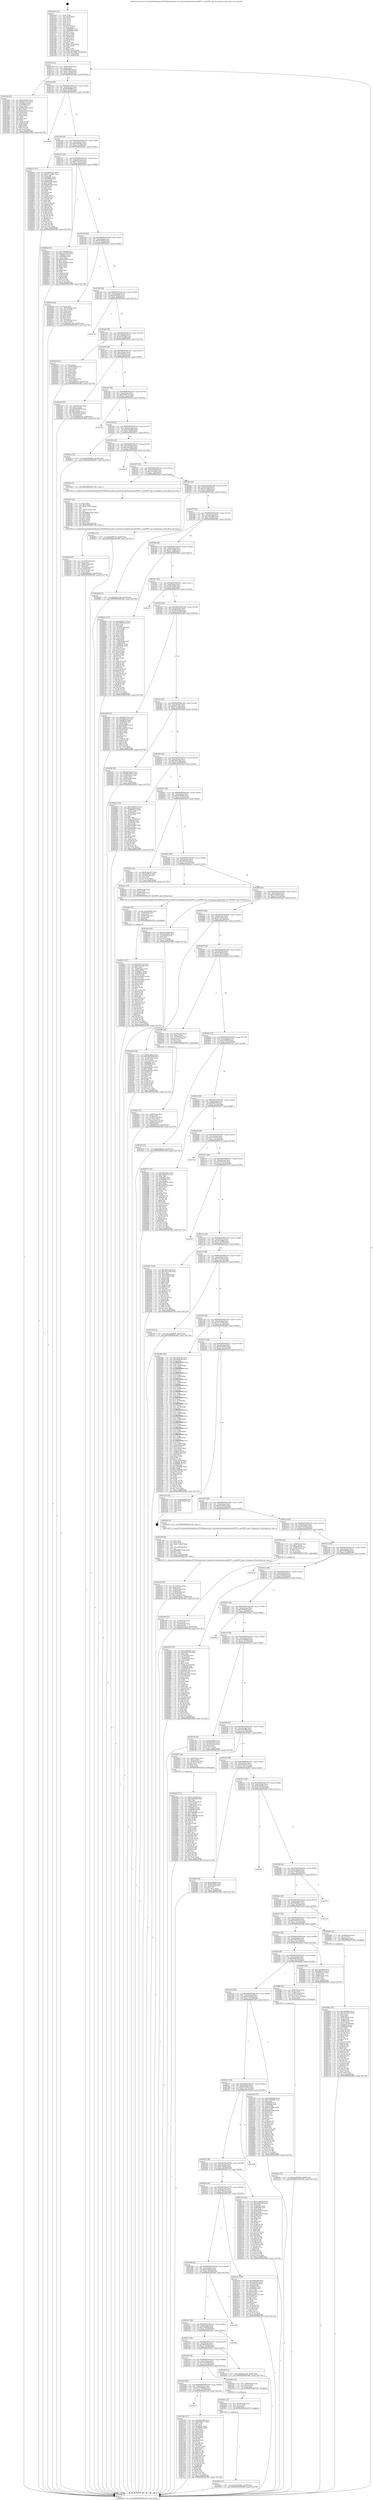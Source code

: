 digraph "0x401da0" {
  label = "0x401da0 (/mnt/c/Users/mathe/Desktop/tcc/POCII/binaries/extr_linuxdriversmediatunersmxl5007t.c_mxl5007t_get_if_frequency_Final-ollvm.out::main(0))"
  labelloc = "t"
  node[shape=record]

  Entry [label="",width=0.3,height=0.3,shape=circle,fillcolor=black,style=filled]
  "0x401e0f" [label="{
     0x401e0f [32]\l
     | [instrs]\l
     &nbsp;&nbsp;0x401e0f \<+6\>: mov -0xa8(%rbp),%eax\l
     &nbsp;&nbsp;0x401e15 \<+2\>: mov %eax,%ecx\l
     &nbsp;&nbsp;0x401e17 \<+6\>: sub $0x8268fc0d,%ecx\l
     &nbsp;&nbsp;0x401e1d \<+6\>: mov %eax,-0xbc(%rbp)\l
     &nbsp;&nbsp;0x401e23 \<+6\>: mov %ecx,-0xc0(%rbp)\l
     &nbsp;&nbsp;0x401e29 \<+6\>: je 000000000040324e \<main+0x14ae\>\l
  }"]
  "0x40324e" [label="{
     0x40324e [91]\l
     | [instrs]\l
     &nbsp;&nbsp;0x40324e \<+5\>: mov $0x6ec0f4a4,%eax\l
     &nbsp;&nbsp;0x403253 \<+5\>: mov $0xfe61cbcb,%ecx\l
     &nbsp;&nbsp;0x403258 \<+7\>: mov 0x40605c,%edx\l
     &nbsp;&nbsp;0x40325f \<+7\>: mov 0x406060,%esi\l
     &nbsp;&nbsp;0x403266 \<+2\>: mov %edx,%edi\l
     &nbsp;&nbsp;0x403268 \<+6\>: add $0x8bcb2d10,%edi\l
     &nbsp;&nbsp;0x40326e \<+3\>: sub $0x1,%edi\l
     &nbsp;&nbsp;0x403271 \<+6\>: sub $0x8bcb2d10,%edi\l
     &nbsp;&nbsp;0x403277 \<+3\>: imul %edi,%edx\l
     &nbsp;&nbsp;0x40327a \<+3\>: and $0x1,%edx\l
     &nbsp;&nbsp;0x40327d \<+3\>: cmp $0x0,%edx\l
     &nbsp;&nbsp;0x403280 \<+4\>: sete %r8b\l
     &nbsp;&nbsp;0x403284 \<+3\>: cmp $0xa,%esi\l
     &nbsp;&nbsp;0x403287 \<+4\>: setl %r9b\l
     &nbsp;&nbsp;0x40328b \<+3\>: mov %r8b,%r10b\l
     &nbsp;&nbsp;0x40328e \<+3\>: and %r9b,%r10b\l
     &nbsp;&nbsp;0x403291 \<+3\>: xor %r9b,%r8b\l
     &nbsp;&nbsp;0x403294 \<+3\>: or %r8b,%r10b\l
     &nbsp;&nbsp;0x403297 \<+4\>: test $0x1,%r10b\l
     &nbsp;&nbsp;0x40329b \<+3\>: cmovne %ecx,%eax\l
     &nbsp;&nbsp;0x40329e \<+6\>: mov %eax,-0xa8(%rbp)\l
     &nbsp;&nbsp;0x4032a4 \<+5\>: jmp 00000000004034f0 \<main+0x1750\>\l
  }"]
  "0x401e2f" [label="{
     0x401e2f [28]\l
     | [instrs]\l
     &nbsp;&nbsp;0x401e2f \<+5\>: jmp 0000000000401e34 \<main+0x94\>\l
     &nbsp;&nbsp;0x401e34 \<+6\>: mov -0xbc(%rbp),%eax\l
     &nbsp;&nbsp;0x401e3a \<+5\>: sub $0x8f456089,%eax\l
     &nbsp;&nbsp;0x401e3f \<+6\>: mov %eax,-0xc4(%rbp)\l
     &nbsp;&nbsp;0x401e45 \<+6\>: je 0000000000403070 \<main+0x12d0\>\l
  }"]
  Exit [label="",width=0.3,height=0.3,shape=circle,fillcolor=black,style=filled,peripheries=2]
  "0x403070" [label="{
     0x403070\l
  }", style=dashed]
  "0x401e4b" [label="{
     0x401e4b [28]\l
     | [instrs]\l
     &nbsp;&nbsp;0x401e4b \<+5\>: jmp 0000000000401e50 \<main+0xb0\>\l
     &nbsp;&nbsp;0x401e50 \<+6\>: mov -0xbc(%rbp),%eax\l
     &nbsp;&nbsp;0x401e56 \<+5\>: sub $0x970939ea,%eax\l
     &nbsp;&nbsp;0x401e5b \<+6\>: mov %eax,-0xc8(%rbp)\l
     &nbsp;&nbsp;0x401e61 \<+6\>: je 0000000000402b21 \<main+0xd81\>\l
  }"]
  "0x402417" [label="{
     0x402417\l
  }", style=dashed]
  "0x402b21" [label="{
     0x402b21 [147]\l
     | [instrs]\l
     &nbsp;&nbsp;0x402b21 \<+5\>: mov $0xb4b60c37,%eax\l
     &nbsp;&nbsp;0x402b26 \<+5\>: mov $0xd11e2d6b,%ecx\l
     &nbsp;&nbsp;0x402b2b \<+2\>: mov $0x1,%dl\l
     &nbsp;&nbsp;0x402b2d \<+7\>: mov 0x40605c,%esi\l
     &nbsp;&nbsp;0x402b34 \<+7\>: mov 0x406060,%edi\l
     &nbsp;&nbsp;0x402b3b \<+3\>: mov %esi,%r8d\l
     &nbsp;&nbsp;0x402b3e \<+7\>: sub $0x99914f5,%r8d\l
     &nbsp;&nbsp;0x402b45 \<+4\>: sub $0x1,%r8d\l
     &nbsp;&nbsp;0x402b49 \<+7\>: add $0x99914f5,%r8d\l
     &nbsp;&nbsp;0x402b50 \<+4\>: imul %r8d,%esi\l
     &nbsp;&nbsp;0x402b54 \<+3\>: and $0x1,%esi\l
     &nbsp;&nbsp;0x402b57 \<+3\>: cmp $0x0,%esi\l
     &nbsp;&nbsp;0x402b5a \<+4\>: sete %r9b\l
     &nbsp;&nbsp;0x402b5e \<+3\>: cmp $0xa,%edi\l
     &nbsp;&nbsp;0x402b61 \<+4\>: setl %r10b\l
     &nbsp;&nbsp;0x402b65 \<+3\>: mov %r9b,%r11b\l
     &nbsp;&nbsp;0x402b68 \<+4\>: xor $0xff,%r11b\l
     &nbsp;&nbsp;0x402b6c \<+3\>: mov %r10b,%bl\l
     &nbsp;&nbsp;0x402b6f \<+3\>: xor $0xff,%bl\l
     &nbsp;&nbsp;0x402b72 \<+3\>: xor $0x1,%dl\l
     &nbsp;&nbsp;0x402b75 \<+3\>: mov %r11b,%r14b\l
     &nbsp;&nbsp;0x402b78 \<+4\>: and $0xff,%r14b\l
     &nbsp;&nbsp;0x402b7c \<+3\>: and %dl,%r9b\l
     &nbsp;&nbsp;0x402b7f \<+3\>: mov %bl,%r15b\l
     &nbsp;&nbsp;0x402b82 \<+4\>: and $0xff,%r15b\l
     &nbsp;&nbsp;0x402b86 \<+3\>: and %dl,%r10b\l
     &nbsp;&nbsp;0x402b89 \<+3\>: or %r9b,%r14b\l
     &nbsp;&nbsp;0x402b8c \<+3\>: or %r10b,%r15b\l
     &nbsp;&nbsp;0x402b8f \<+3\>: xor %r15b,%r14b\l
     &nbsp;&nbsp;0x402b92 \<+3\>: or %bl,%r11b\l
     &nbsp;&nbsp;0x402b95 \<+4\>: xor $0xff,%r11b\l
     &nbsp;&nbsp;0x402b99 \<+3\>: or $0x1,%dl\l
     &nbsp;&nbsp;0x402b9c \<+3\>: and %dl,%r11b\l
     &nbsp;&nbsp;0x402b9f \<+3\>: or %r11b,%r14b\l
     &nbsp;&nbsp;0x402ba2 \<+4\>: test $0x1,%r14b\l
     &nbsp;&nbsp;0x402ba6 \<+3\>: cmovne %ecx,%eax\l
     &nbsp;&nbsp;0x402ba9 \<+6\>: mov %eax,-0xa8(%rbp)\l
     &nbsp;&nbsp;0x402baf \<+5\>: jmp 00000000004034f0 \<main+0x1750\>\l
  }"]
  "0x401e67" [label="{
     0x401e67 [28]\l
     | [instrs]\l
     &nbsp;&nbsp;0x401e67 \<+5\>: jmp 0000000000401e6c \<main+0xcc\>\l
     &nbsp;&nbsp;0x401e6c \<+6\>: mov -0xbc(%rbp),%eax\l
     &nbsp;&nbsp;0x401e72 \<+5\>: sub $0x974ed2d7,%eax\l
     &nbsp;&nbsp;0x401e77 \<+6\>: mov %eax,-0xcc(%rbp)\l
     &nbsp;&nbsp;0x401e7d \<+6\>: je 000000000040262d \<main+0x88d\>\l
  }"]
  "0x403149" [label="{
     0x403149 [137]\l
     | [instrs]\l
     &nbsp;&nbsp;0x403149 \<+5\>: mov $0x48d0cf9b,%eax\l
     &nbsp;&nbsp;0x40314e \<+5\>: mov $0x6e68cc77,%ecx\l
     &nbsp;&nbsp;0x403153 \<+2\>: mov $0x1,%dl\l
     &nbsp;&nbsp;0x403155 \<+2\>: xor %esi,%esi\l
     &nbsp;&nbsp;0x403157 \<+7\>: mov 0x40605c,%edi\l
     &nbsp;&nbsp;0x40315e \<+8\>: mov 0x406060,%r8d\l
     &nbsp;&nbsp;0x403166 \<+3\>: sub $0x1,%esi\l
     &nbsp;&nbsp;0x403169 \<+3\>: mov %edi,%r9d\l
     &nbsp;&nbsp;0x40316c \<+3\>: add %esi,%r9d\l
     &nbsp;&nbsp;0x40316f \<+4\>: imul %r9d,%edi\l
     &nbsp;&nbsp;0x403173 \<+3\>: and $0x1,%edi\l
     &nbsp;&nbsp;0x403176 \<+3\>: cmp $0x0,%edi\l
     &nbsp;&nbsp;0x403179 \<+4\>: sete %r10b\l
     &nbsp;&nbsp;0x40317d \<+4\>: cmp $0xa,%r8d\l
     &nbsp;&nbsp;0x403181 \<+4\>: setl %r11b\l
     &nbsp;&nbsp;0x403185 \<+3\>: mov %r10b,%bl\l
     &nbsp;&nbsp;0x403188 \<+3\>: xor $0xff,%bl\l
     &nbsp;&nbsp;0x40318b \<+3\>: mov %r11b,%r14b\l
     &nbsp;&nbsp;0x40318e \<+4\>: xor $0xff,%r14b\l
     &nbsp;&nbsp;0x403192 \<+3\>: xor $0x0,%dl\l
     &nbsp;&nbsp;0x403195 \<+3\>: mov %bl,%r15b\l
     &nbsp;&nbsp;0x403198 \<+4\>: and $0x0,%r15b\l
     &nbsp;&nbsp;0x40319c \<+3\>: and %dl,%r10b\l
     &nbsp;&nbsp;0x40319f \<+3\>: mov %r14b,%r12b\l
     &nbsp;&nbsp;0x4031a2 \<+4\>: and $0x0,%r12b\l
     &nbsp;&nbsp;0x4031a6 \<+3\>: and %dl,%r11b\l
     &nbsp;&nbsp;0x4031a9 \<+3\>: or %r10b,%r15b\l
     &nbsp;&nbsp;0x4031ac \<+3\>: or %r11b,%r12b\l
     &nbsp;&nbsp;0x4031af \<+3\>: xor %r12b,%r15b\l
     &nbsp;&nbsp;0x4031b2 \<+3\>: or %r14b,%bl\l
     &nbsp;&nbsp;0x4031b5 \<+3\>: xor $0xff,%bl\l
     &nbsp;&nbsp;0x4031b8 \<+3\>: or $0x0,%dl\l
     &nbsp;&nbsp;0x4031bb \<+2\>: and %dl,%bl\l
     &nbsp;&nbsp;0x4031bd \<+3\>: or %bl,%r15b\l
     &nbsp;&nbsp;0x4031c0 \<+4\>: test $0x1,%r15b\l
     &nbsp;&nbsp;0x4031c4 \<+3\>: cmovne %ecx,%eax\l
     &nbsp;&nbsp;0x4031c7 \<+6\>: mov %eax,-0xa8(%rbp)\l
     &nbsp;&nbsp;0x4031cd \<+5\>: jmp 00000000004034f0 \<main+0x1750\>\l
  }"]
  "0x40262d" [label="{
     0x40262d [91]\l
     | [instrs]\l
     &nbsp;&nbsp;0x40262d \<+5\>: mov $0x7405f0bf,%eax\l
     &nbsp;&nbsp;0x402632 \<+5\>: mov $0x5a101818,%ecx\l
     &nbsp;&nbsp;0x402637 \<+7\>: mov 0x40605c,%edx\l
     &nbsp;&nbsp;0x40263e \<+7\>: mov 0x406060,%esi\l
     &nbsp;&nbsp;0x402645 \<+2\>: mov %edx,%edi\l
     &nbsp;&nbsp;0x402647 \<+6\>: add $0xb5dd5663,%edi\l
     &nbsp;&nbsp;0x40264d \<+3\>: sub $0x1,%edi\l
     &nbsp;&nbsp;0x402650 \<+6\>: sub $0xb5dd5663,%edi\l
     &nbsp;&nbsp;0x402656 \<+3\>: imul %edi,%edx\l
     &nbsp;&nbsp;0x402659 \<+3\>: and $0x1,%edx\l
     &nbsp;&nbsp;0x40265c \<+3\>: cmp $0x0,%edx\l
     &nbsp;&nbsp;0x40265f \<+4\>: sete %r8b\l
     &nbsp;&nbsp;0x402663 \<+3\>: cmp $0xa,%esi\l
     &nbsp;&nbsp;0x402666 \<+4\>: setl %r9b\l
     &nbsp;&nbsp;0x40266a \<+3\>: mov %r8b,%r10b\l
     &nbsp;&nbsp;0x40266d \<+3\>: and %r9b,%r10b\l
     &nbsp;&nbsp;0x402670 \<+3\>: xor %r9b,%r8b\l
     &nbsp;&nbsp;0x402673 \<+3\>: or %r8b,%r10b\l
     &nbsp;&nbsp;0x402676 \<+4\>: test $0x1,%r10b\l
     &nbsp;&nbsp;0x40267a \<+3\>: cmovne %ecx,%eax\l
     &nbsp;&nbsp;0x40267d \<+6\>: mov %eax,-0xa8(%rbp)\l
     &nbsp;&nbsp;0x402683 \<+5\>: jmp 00000000004034f0 \<main+0x1750\>\l
  }"]
  "0x401e83" [label="{
     0x401e83 [28]\l
     | [instrs]\l
     &nbsp;&nbsp;0x401e83 \<+5\>: jmp 0000000000401e88 \<main+0xe8\>\l
     &nbsp;&nbsp;0x401e88 \<+6\>: mov -0xbc(%rbp),%eax\l
     &nbsp;&nbsp;0x401e8e \<+5\>: sub $0x9b76f39c,%eax\l
     &nbsp;&nbsp;0x401e93 \<+6\>: mov %eax,-0xd0(%rbp)\l
     &nbsp;&nbsp;0x401e99 \<+6\>: je 0000000000402e5e \<main+0x10be\>\l
  }"]
  "0x403061" [label="{
     0x403061 [15]\l
     | [instrs]\l
     &nbsp;&nbsp;0x403061 \<+10\>: movl $0x7b764b8a,-0xa8(%rbp)\l
     &nbsp;&nbsp;0x40306b \<+5\>: jmp 00000000004034f0 \<main+0x1750\>\l
  }"]
  "0x402e5e" [label="{
     0x402e5e [42]\l
     | [instrs]\l
     &nbsp;&nbsp;0x402e5e \<+2\>: xor %eax,%eax\l
     &nbsp;&nbsp;0x402e60 \<+4\>: mov -0x50(%rbp),%rcx\l
     &nbsp;&nbsp;0x402e64 \<+2\>: mov (%rcx),%edx\l
     &nbsp;&nbsp;0x402e66 \<+2\>: mov %eax,%esi\l
     &nbsp;&nbsp;0x402e68 \<+2\>: sub %edx,%esi\l
     &nbsp;&nbsp;0x402e6a \<+2\>: mov %eax,%edx\l
     &nbsp;&nbsp;0x402e6c \<+3\>: sub $0x1,%edx\l
     &nbsp;&nbsp;0x402e6f \<+2\>: add %edx,%esi\l
     &nbsp;&nbsp;0x402e71 \<+2\>: sub %esi,%eax\l
     &nbsp;&nbsp;0x402e73 \<+4\>: mov -0x50(%rbp),%rcx\l
     &nbsp;&nbsp;0x402e77 \<+2\>: mov %eax,(%rcx)\l
     &nbsp;&nbsp;0x402e79 \<+10\>: movl $0xe831c2be,-0xa8(%rbp)\l
     &nbsp;&nbsp;0x402e83 \<+5\>: jmp 00000000004034f0 \<main+0x1750\>\l
  }"]
  "0x401e9f" [label="{
     0x401e9f [28]\l
     | [instrs]\l
     &nbsp;&nbsp;0x401e9f \<+5\>: jmp 0000000000401ea4 \<main+0x104\>\l
     &nbsp;&nbsp;0x401ea4 \<+6\>: mov -0xbc(%rbp),%eax\l
     &nbsp;&nbsp;0x401eaa \<+5\>: sub $0xa9f03f61,%eax\l
     &nbsp;&nbsp;0x401eaf \<+6\>: mov %eax,-0xd4(%rbp)\l
     &nbsp;&nbsp;0x401eb5 \<+6\>: je 00000000004030da \<main+0x133a\>\l
  }"]
  "0x403052" [label="{
     0x403052 [15]\l
     | [instrs]\l
     &nbsp;&nbsp;0x403052 \<+4\>: mov -0x58(%rbp),%rax\l
     &nbsp;&nbsp;0x403056 \<+3\>: mov (%rax),%rax\l
     &nbsp;&nbsp;0x403059 \<+3\>: mov %rax,%rdi\l
     &nbsp;&nbsp;0x40305c \<+5\>: call 0000000000401030 \<free@plt\>\l
     | [calls]\l
     &nbsp;&nbsp;0x401030 \{1\} (unknown)\l
  }"]
  "0x4030da" [label="{
     0x4030da\l
  }", style=dashed]
  "0x401ebb" [label="{
     0x401ebb [28]\l
     | [instrs]\l
     &nbsp;&nbsp;0x401ebb \<+5\>: jmp 0000000000401ec0 \<main+0x120\>\l
     &nbsp;&nbsp;0x401ec0 \<+6\>: mov -0xbc(%rbp),%eax\l
     &nbsp;&nbsp;0x401ec6 \<+5\>: sub $0xac0955b8,%eax\l
     &nbsp;&nbsp;0x401ecb \<+6\>: mov %eax,-0xd8(%rbp)\l
     &nbsp;&nbsp;0x401ed1 \<+6\>: je 0000000000403019 \<main+0x1279\>\l
  }"]
  "0x4023fb" [label="{
     0x4023fb [28]\l
     | [instrs]\l
     &nbsp;&nbsp;0x4023fb \<+5\>: jmp 0000000000402400 \<main+0x660\>\l
     &nbsp;&nbsp;0x402400 \<+6\>: mov -0xbc(%rbp),%eax\l
     &nbsp;&nbsp;0x402406 \<+5\>: sub $0x7b764b8a,%eax\l
     &nbsp;&nbsp;0x40240b \<+6\>: mov %eax,-0x198(%rbp)\l
     &nbsp;&nbsp;0x402411 \<+6\>: je 0000000000403149 \<main+0x13a9\>\l
  }"]
  "0x403019" [label="{
     0x403019 [42]\l
     | [instrs]\l
     &nbsp;&nbsp;0x403019 \<+2\>: xor %eax,%eax\l
     &nbsp;&nbsp;0x40301b \<+4\>: mov -0x40(%rbp),%rcx\l
     &nbsp;&nbsp;0x40301f \<+2\>: mov (%rcx),%edx\l
     &nbsp;&nbsp;0x403021 \<+2\>: mov %eax,%esi\l
     &nbsp;&nbsp;0x403023 \<+2\>: sub %edx,%esi\l
     &nbsp;&nbsp;0x403025 \<+2\>: mov %eax,%edx\l
     &nbsp;&nbsp;0x403027 \<+3\>: sub $0x1,%edx\l
     &nbsp;&nbsp;0x40302a \<+2\>: add %edx,%esi\l
     &nbsp;&nbsp;0x40302c \<+2\>: sub %esi,%eax\l
     &nbsp;&nbsp;0x40302e \<+4\>: mov -0x40(%rbp),%rcx\l
     &nbsp;&nbsp;0x403032 \<+2\>: mov %eax,(%rcx)\l
     &nbsp;&nbsp;0x403034 \<+10\>: movl $0x5dff537d,-0xa8(%rbp)\l
     &nbsp;&nbsp;0x40303e \<+5\>: jmp 00000000004034f0 \<main+0x1750\>\l
  }"]
  "0x401ed7" [label="{
     0x401ed7 [28]\l
     | [instrs]\l
     &nbsp;&nbsp;0x401ed7 \<+5\>: jmp 0000000000401edc \<main+0x13c\>\l
     &nbsp;&nbsp;0x401edc \<+6\>: mov -0xbc(%rbp),%eax\l
     &nbsp;&nbsp;0x401ee2 \<+5\>: sub $0xb28b82ee,%eax\l
     &nbsp;&nbsp;0x401ee7 \<+6\>: mov %eax,-0xdc(%rbp)\l
     &nbsp;&nbsp;0x401eed \<+6\>: je 0000000000402ae8 \<main+0xd48\>\l
  }"]
  "0x403043" [label="{
     0x403043 [15]\l
     | [instrs]\l
     &nbsp;&nbsp;0x403043 \<+4\>: mov -0x80(%rbp),%rax\l
     &nbsp;&nbsp;0x403047 \<+3\>: mov (%rax),%rax\l
     &nbsp;&nbsp;0x40304a \<+3\>: mov %rax,%rdi\l
     &nbsp;&nbsp;0x40304d \<+5\>: call 0000000000401030 \<free@plt\>\l
     | [calls]\l
     &nbsp;&nbsp;0x401030 \{1\} (unknown)\l
  }"]
  "0x402ae8" [label="{
     0x402ae8 [42]\l
     | [instrs]\l
     &nbsp;&nbsp;0x402ae8 \<+4\>: mov -0x68(%rbp),%rax\l
     &nbsp;&nbsp;0x402aec \<+2\>: mov (%rax),%ecx\l
     &nbsp;&nbsp;0x402aee \<+6\>: sub $0x91b9f476,%ecx\l
     &nbsp;&nbsp;0x402af4 \<+3\>: add $0x1,%ecx\l
     &nbsp;&nbsp;0x402af7 \<+6\>: add $0x91b9f476,%ecx\l
     &nbsp;&nbsp;0x402afd \<+4\>: mov -0x68(%rbp),%rax\l
     &nbsp;&nbsp;0x402b01 \<+2\>: mov %ecx,(%rax)\l
     &nbsp;&nbsp;0x402b03 \<+10\>: movl $0xf892535,-0xa8(%rbp)\l
     &nbsp;&nbsp;0x402b0d \<+5\>: jmp 00000000004034f0 \<main+0x1750\>\l
  }"]
  "0x401ef3" [label="{
     0x401ef3 [28]\l
     | [instrs]\l
     &nbsp;&nbsp;0x401ef3 \<+5\>: jmp 0000000000401ef8 \<main+0x158\>\l
     &nbsp;&nbsp;0x401ef8 \<+6\>: mov -0xbc(%rbp),%eax\l
     &nbsp;&nbsp;0x401efe \<+5\>: sub $0xb4b60c37,%eax\l
     &nbsp;&nbsp;0x401f03 \<+6\>: mov %eax,-0xe0(%rbp)\l
     &nbsp;&nbsp;0x401f09 \<+6\>: je 00000000004033f2 \<main+0x1652\>\l
  }"]
  "0x40300a" [label="{
     0x40300a [15]\l
     | [instrs]\l
     &nbsp;&nbsp;0x40300a \<+10\>: movl $0xac0955b8,-0xa8(%rbp)\l
     &nbsp;&nbsp;0x403014 \<+5\>: jmp 00000000004034f0 \<main+0x1750\>\l
  }"]
  "0x4033f2" [label="{
     0x4033f2\l
  }", style=dashed]
  "0x401f0f" [label="{
     0x401f0f [28]\l
     | [instrs]\l
     &nbsp;&nbsp;0x401f0f \<+5\>: jmp 0000000000401f14 \<main+0x174\>\l
     &nbsp;&nbsp;0x401f14 \<+6\>: mov -0xbc(%rbp),%eax\l
     &nbsp;&nbsp;0x401f1a \<+5\>: sub $0xb542adb9,%eax\l
     &nbsp;&nbsp;0x401f1f \<+6\>: mov %eax,-0xe4(%rbp)\l
     &nbsp;&nbsp;0x401f25 \<+6\>: je 0000000000402b12 \<main+0xd72\>\l
  }"]
  "0x402f13" [label="{
     0x402f13 [167]\l
     | [instrs]\l
     &nbsp;&nbsp;0x402f13 \<+5\>: mov $0x6b5253e2,%esi\l
     &nbsp;&nbsp;0x402f18 \<+5\>: mov $0xc3ac58eb,%ecx\l
     &nbsp;&nbsp;0x402f1d \<+2\>: mov $0x1,%dl\l
     &nbsp;&nbsp;0x402f1f \<+4\>: mov -0x40(%rbp),%rdi\l
     &nbsp;&nbsp;0x402f23 \<+6\>: movl $0x0,(%rdi)\l
     &nbsp;&nbsp;0x402f29 \<+8\>: mov 0x40605c,%r8d\l
     &nbsp;&nbsp;0x402f31 \<+8\>: mov 0x406060,%r9d\l
     &nbsp;&nbsp;0x402f39 \<+3\>: mov %r8d,%r10d\l
     &nbsp;&nbsp;0x402f3c \<+7\>: add $0xa6ceb654,%r10d\l
     &nbsp;&nbsp;0x402f43 \<+4\>: sub $0x1,%r10d\l
     &nbsp;&nbsp;0x402f47 \<+7\>: sub $0xa6ceb654,%r10d\l
     &nbsp;&nbsp;0x402f4e \<+4\>: imul %r10d,%r8d\l
     &nbsp;&nbsp;0x402f52 \<+4\>: and $0x1,%r8d\l
     &nbsp;&nbsp;0x402f56 \<+4\>: cmp $0x0,%r8d\l
     &nbsp;&nbsp;0x402f5a \<+4\>: sete %r11b\l
     &nbsp;&nbsp;0x402f5e \<+4\>: cmp $0xa,%r9d\l
     &nbsp;&nbsp;0x402f62 \<+3\>: setl %bl\l
     &nbsp;&nbsp;0x402f65 \<+3\>: mov %r11b,%r14b\l
     &nbsp;&nbsp;0x402f68 \<+4\>: xor $0xff,%r14b\l
     &nbsp;&nbsp;0x402f6c \<+3\>: mov %bl,%r15b\l
     &nbsp;&nbsp;0x402f6f \<+4\>: xor $0xff,%r15b\l
     &nbsp;&nbsp;0x402f73 \<+3\>: xor $0x0,%dl\l
     &nbsp;&nbsp;0x402f76 \<+3\>: mov %r14b,%r12b\l
     &nbsp;&nbsp;0x402f79 \<+4\>: and $0x0,%r12b\l
     &nbsp;&nbsp;0x402f7d \<+3\>: and %dl,%r11b\l
     &nbsp;&nbsp;0x402f80 \<+3\>: mov %r15b,%r13b\l
     &nbsp;&nbsp;0x402f83 \<+4\>: and $0x0,%r13b\l
     &nbsp;&nbsp;0x402f87 \<+2\>: and %dl,%bl\l
     &nbsp;&nbsp;0x402f89 \<+3\>: or %r11b,%r12b\l
     &nbsp;&nbsp;0x402f8c \<+3\>: or %bl,%r13b\l
     &nbsp;&nbsp;0x402f8f \<+3\>: xor %r13b,%r12b\l
     &nbsp;&nbsp;0x402f92 \<+3\>: or %r15b,%r14b\l
     &nbsp;&nbsp;0x402f95 \<+4\>: xor $0xff,%r14b\l
     &nbsp;&nbsp;0x402f99 \<+3\>: or $0x0,%dl\l
     &nbsp;&nbsp;0x402f9c \<+3\>: and %dl,%r14b\l
     &nbsp;&nbsp;0x402f9f \<+3\>: or %r14b,%r12b\l
     &nbsp;&nbsp;0x402fa2 \<+4\>: test $0x1,%r12b\l
     &nbsp;&nbsp;0x402fa6 \<+3\>: cmovne %ecx,%esi\l
     &nbsp;&nbsp;0x402fa9 \<+6\>: mov %esi,-0xa8(%rbp)\l
     &nbsp;&nbsp;0x402faf \<+6\>: mov %eax,-0x1ac(%rbp)\l
     &nbsp;&nbsp;0x402fb5 \<+5\>: jmp 00000000004034f0 \<main+0x1750\>\l
  }"]
  "0x402b12" [label="{
     0x402b12 [15]\l
     | [instrs]\l
     &nbsp;&nbsp;0x402b12 \<+10\>: movl $0x970939ea,-0xa8(%rbp)\l
     &nbsp;&nbsp;0x402b1c \<+5\>: jmp 00000000004034f0 \<main+0x1750\>\l
  }"]
  "0x401f2b" [label="{
     0x401f2b [28]\l
     | [instrs]\l
     &nbsp;&nbsp;0x401f2b \<+5\>: jmp 0000000000401f30 \<main+0x190\>\l
     &nbsp;&nbsp;0x401f30 \<+6\>: mov -0xbc(%rbp),%eax\l
     &nbsp;&nbsp;0x401f36 \<+5\>: sub $0xbafacb04,%eax\l
     &nbsp;&nbsp;0x401f3b \<+6\>: mov %eax,-0xe8(%rbp)\l
     &nbsp;&nbsp;0x401f41 \<+6\>: je 00000000004034a8 \<main+0x1708\>\l
  }"]
  "0x402ef6" [label="{
     0x402ef6 [29]\l
     | [instrs]\l
     &nbsp;&nbsp;0x402ef6 \<+10\>: movabs $0x4040b6,%rdi\l
     &nbsp;&nbsp;0x402f00 \<+4\>: mov -0x48(%rbp),%rsi\l
     &nbsp;&nbsp;0x402f04 \<+2\>: mov %eax,(%rsi)\l
     &nbsp;&nbsp;0x402f06 \<+4\>: mov -0x48(%rbp),%rsi\l
     &nbsp;&nbsp;0x402f0a \<+2\>: mov (%rsi),%esi\l
     &nbsp;&nbsp;0x402f0c \<+2\>: mov $0x0,%al\l
     &nbsp;&nbsp;0x402f0e \<+5\>: call 0000000000401040 \<printf@plt\>\l
     | [calls]\l
     &nbsp;&nbsp;0x401040 \{1\} (unknown)\l
  }"]
  "0x4034a8" [label="{
     0x4034a8\l
  }", style=dashed]
  "0x401f47" [label="{
     0x401f47 [28]\l
     | [instrs]\l
     &nbsp;&nbsp;0x401f47 \<+5\>: jmp 0000000000401f4c \<main+0x1ac\>\l
     &nbsp;&nbsp;0x401f4c \<+6\>: mov -0xbc(%rbp),%eax\l
     &nbsp;&nbsp;0x401f52 \<+5\>: sub $0xc0e424b0,%eax\l
     &nbsp;&nbsp;0x401f57 \<+6\>: mov %eax,-0xec(%rbp)\l
     &nbsp;&nbsp;0x401f5d \<+6\>: je 0000000000402a82 \<main+0xce2\>\l
  }"]
  "0x402e34" [label="{
     0x402e34 [42]\l
     | [instrs]\l
     &nbsp;&nbsp;0x402e34 \<+6\>: mov -0x1a8(%rbp),%ecx\l
     &nbsp;&nbsp;0x402e3a \<+3\>: imul %eax,%ecx\l
     &nbsp;&nbsp;0x402e3d \<+4\>: mov -0x58(%rbp),%rdi\l
     &nbsp;&nbsp;0x402e41 \<+3\>: mov (%rdi),%rdi\l
     &nbsp;&nbsp;0x402e44 \<+4\>: mov -0x50(%rbp),%r8\l
     &nbsp;&nbsp;0x402e48 \<+3\>: movslq (%r8),%r8\l
     &nbsp;&nbsp;0x402e4b \<+4\>: mov %ecx,(%rdi,%r8,4)\l
     &nbsp;&nbsp;0x402e4f \<+10\>: movl $0x9b76f39c,-0xa8(%rbp)\l
     &nbsp;&nbsp;0x402e59 \<+5\>: jmp 00000000004034f0 \<main+0x1750\>\l
  }"]
  "0x402a82" [label="{
     0x402a82 [5]\l
     | [instrs]\l
     &nbsp;&nbsp;0x402a82 \<+5\>: call 0000000000401160 \<next_i\>\l
     | [calls]\l
     &nbsp;&nbsp;0x401160 \{1\} (/mnt/c/Users/mathe/Desktop/tcc/POCII/binaries/extr_linuxdriversmediatunersmxl5007t.c_mxl5007t_get_if_frequency_Final-ollvm.out::next_i)\l
  }"]
  "0x401f63" [label="{
     0x401f63 [28]\l
     | [instrs]\l
     &nbsp;&nbsp;0x401f63 \<+5\>: jmp 0000000000401f68 \<main+0x1c8\>\l
     &nbsp;&nbsp;0x401f68 \<+6\>: mov -0xbc(%rbp),%eax\l
     &nbsp;&nbsp;0x401f6e \<+5\>: sub $0xc3ac58eb,%eax\l
     &nbsp;&nbsp;0x401f73 \<+6\>: mov %eax,-0xf0(%rbp)\l
     &nbsp;&nbsp;0x401f79 \<+6\>: je 0000000000402fba \<main+0x121a\>\l
  }"]
  "0x402e08" [label="{
     0x402e08 [44]\l
     | [instrs]\l
     &nbsp;&nbsp;0x402e08 \<+2\>: xor %ecx,%ecx\l
     &nbsp;&nbsp;0x402e0a \<+5\>: mov $0x2,%edx\l
     &nbsp;&nbsp;0x402e0f \<+6\>: mov %edx,-0x1a4(%rbp)\l
     &nbsp;&nbsp;0x402e15 \<+1\>: cltd\l
     &nbsp;&nbsp;0x402e16 \<+6\>: mov -0x1a4(%rbp),%esi\l
     &nbsp;&nbsp;0x402e1c \<+2\>: idiv %esi\l
     &nbsp;&nbsp;0x402e1e \<+6\>: imul $0xfffffffe,%edx,%edx\l
     &nbsp;&nbsp;0x402e24 \<+3\>: sub $0x1,%ecx\l
     &nbsp;&nbsp;0x402e27 \<+2\>: sub %ecx,%edx\l
     &nbsp;&nbsp;0x402e29 \<+6\>: mov %edx,-0x1a8(%rbp)\l
     &nbsp;&nbsp;0x402e2f \<+5\>: call 0000000000401160 \<next_i\>\l
     | [calls]\l
     &nbsp;&nbsp;0x401160 \{1\} (/mnt/c/Users/mathe/Desktop/tcc/POCII/binaries/extr_linuxdriversmediatunersmxl5007t.c_mxl5007t_get_if_frequency_Final-ollvm.out::next_i)\l
  }"]
  "0x402fba" [label="{
     0x402fba [15]\l
     | [instrs]\l
     &nbsp;&nbsp;0x402fba \<+10\>: movl $0x5dff537d,-0xa8(%rbp)\l
     &nbsp;&nbsp;0x402fc4 \<+5\>: jmp 00000000004034f0 \<main+0x1750\>\l
  }"]
  "0x401f7f" [label="{
     0x401f7f [28]\l
     | [instrs]\l
     &nbsp;&nbsp;0x401f7f \<+5\>: jmp 0000000000401f84 \<main+0x1e4\>\l
     &nbsp;&nbsp;0x401f84 \<+6\>: mov -0xbc(%rbp),%eax\l
     &nbsp;&nbsp;0x401f8a \<+5\>: sub $0xca85c389,%eax\l
     &nbsp;&nbsp;0x401f8f \<+6\>: mov %eax,-0xf4(%rbp)\l
     &nbsp;&nbsp;0x401f95 \<+6\>: je 0000000000402dd0 \<main+0x1030\>\l
  }"]
  "0x402d24" [label="{
     0x402d24 [172]\l
     | [instrs]\l
     &nbsp;&nbsp;0x402d24 \<+5\>: mov $0x51afa879,%ecx\l
     &nbsp;&nbsp;0x402d29 \<+5\>: mov $0xca85c389,%edx\l
     &nbsp;&nbsp;0x402d2e \<+3\>: mov $0x1,%sil\l
     &nbsp;&nbsp;0x402d31 \<+4\>: mov -0x58(%rbp),%rdi\l
     &nbsp;&nbsp;0x402d35 \<+3\>: mov %rax,(%rdi)\l
     &nbsp;&nbsp;0x402d38 \<+4\>: mov -0x50(%rbp),%rax\l
     &nbsp;&nbsp;0x402d3c \<+6\>: movl $0x0,(%rax)\l
     &nbsp;&nbsp;0x402d42 \<+8\>: mov 0x40605c,%r8d\l
     &nbsp;&nbsp;0x402d4a \<+8\>: mov 0x406060,%r9d\l
     &nbsp;&nbsp;0x402d52 \<+3\>: mov %r8d,%r10d\l
     &nbsp;&nbsp;0x402d55 \<+7\>: sub $0x72d8688a,%r10d\l
     &nbsp;&nbsp;0x402d5c \<+4\>: sub $0x1,%r10d\l
     &nbsp;&nbsp;0x402d60 \<+7\>: add $0x72d8688a,%r10d\l
     &nbsp;&nbsp;0x402d67 \<+4\>: imul %r10d,%r8d\l
     &nbsp;&nbsp;0x402d6b \<+4\>: and $0x1,%r8d\l
     &nbsp;&nbsp;0x402d6f \<+4\>: cmp $0x0,%r8d\l
     &nbsp;&nbsp;0x402d73 \<+4\>: sete %r11b\l
     &nbsp;&nbsp;0x402d77 \<+4\>: cmp $0xa,%r9d\l
     &nbsp;&nbsp;0x402d7b \<+3\>: setl %bl\l
     &nbsp;&nbsp;0x402d7e \<+3\>: mov %r11b,%r14b\l
     &nbsp;&nbsp;0x402d81 \<+4\>: xor $0xff,%r14b\l
     &nbsp;&nbsp;0x402d85 \<+3\>: mov %bl,%r15b\l
     &nbsp;&nbsp;0x402d88 \<+4\>: xor $0xff,%r15b\l
     &nbsp;&nbsp;0x402d8c \<+4\>: xor $0x1,%sil\l
     &nbsp;&nbsp;0x402d90 \<+3\>: mov %r14b,%r12b\l
     &nbsp;&nbsp;0x402d93 \<+4\>: and $0xff,%r12b\l
     &nbsp;&nbsp;0x402d97 \<+3\>: and %sil,%r11b\l
     &nbsp;&nbsp;0x402d9a \<+3\>: mov %r15b,%r13b\l
     &nbsp;&nbsp;0x402d9d \<+4\>: and $0xff,%r13b\l
     &nbsp;&nbsp;0x402da1 \<+3\>: and %sil,%bl\l
     &nbsp;&nbsp;0x402da4 \<+3\>: or %r11b,%r12b\l
     &nbsp;&nbsp;0x402da7 \<+3\>: or %bl,%r13b\l
     &nbsp;&nbsp;0x402daa \<+3\>: xor %r13b,%r12b\l
     &nbsp;&nbsp;0x402dad \<+3\>: or %r15b,%r14b\l
     &nbsp;&nbsp;0x402db0 \<+4\>: xor $0xff,%r14b\l
     &nbsp;&nbsp;0x402db4 \<+4\>: or $0x1,%sil\l
     &nbsp;&nbsp;0x402db8 \<+3\>: and %sil,%r14b\l
     &nbsp;&nbsp;0x402dbb \<+3\>: or %r14b,%r12b\l
     &nbsp;&nbsp;0x402dbe \<+4\>: test $0x1,%r12b\l
     &nbsp;&nbsp;0x402dc2 \<+3\>: cmovne %edx,%ecx\l
     &nbsp;&nbsp;0x402dc5 \<+6\>: mov %ecx,-0xa8(%rbp)\l
     &nbsp;&nbsp;0x402dcb \<+5\>: jmp 00000000004034f0 \<main+0x1750\>\l
  }"]
  "0x402dd0" [label="{
     0x402dd0 [15]\l
     | [instrs]\l
     &nbsp;&nbsp;0x402dd0 \<+10\>: movl $0xe831c2be,-0xa8(%rbp)\l
     &nbsp;&nbsp;0x402dda \<+5\>: jmp 00000000004034f0 \<main+0x1750\>\l
  }"]
  "0x401f9b" [label="{
     0x401f9b [28]\l
     | [instrs]\l
     &nbsp;&nbsp;0x401f9b \<+5\>: jmp 0000000000401fa0 \<main+0x200\>\l
     &nbsp;&nbsp;0x401fa0 \<+6\>: mov -0xbc(%rbp),%eax\l
     &nbsp;&nbsp;0x401fa6 \<+5\>: sub $0xd11e2d6b,%eax\l
     &nbsp;&nbsp;0x401fab \<+6\>: mov %eax,-0xf8(%rbp)\l
     &nbsp;&nbsp;0x401fb1 \<+6\>: je 0000000000402bb4 \<main+0xe14\>\l
  }"]
  "0x4023df" [label="{
     0x4023df [28]\l
     | [instrs]\l
     &nbsp;&nbsp;0x4023df \<+5\>: jmp 00000000004023e4 \<main+0x644\>\l
     &nbsp;&nbsp;0x4023e4 \<+6\>: mov -0xbc(%rbp),%eax\l
     &nbsp;&nbsp;0x4023ea \<+5\>: sub $0x7abc2b00,%eax\l
     &nbsp;&nbsp;0x4023ef \<+6\>: mov %eax,-0x194(%rbp)\l
     &nbsp;&nbsp;0x4023f5 \<+6\>: je 0000000000403043 \<main+0x12a3\>\l
  }"]
  "0x402bb4" [label="{
     0x402bb4 [177]\l
     | [instrs]\l
     &nbsp;&nbsp;0x402bb4 \<+5\>: mov $0xb4b60c37,%eax\l
     &nbsp;&nbsp;0x402bb9 \<+5\>: mov $0x7695a0e8,%ecx\l
     &nbsp;&nbsp;0x402bbe \<+2\>: mov $0x1,%dl\l
     &nbsp;&nbsp;0x402bc0 \<+2\>: xor %esi,%esi\l
     &nbsp;&nbsp;0x402bc2 \<+4\>: mov -0x78(%rbp),%rdi\l
     &nbsp;&nbsp;0x402bc6 \<+3\>: mov (%rdi),%r8d\l
     &nbsp;&nbsp;0x402bc9 \<+3\>: mov %esi,%r9d\l
     &nbsp;&nbsp;0x402bcc \<+3\>: sub %r8d,%r9d\l
     &nbsp;&nbsp;0x402bcf \<+3\>: mov %esi,%r8d\l
     &nbsp;&nbsp;0x402bd2 \<+4\>: sub $0x1,%r8d\l
     &nbsp;&nbsp;0x402bd6 \<+3\>: add %r8d,%r9d\l
     &nbsp;&nbsp;0x402bd9 \<+3\>: mov %esi,%r8d\l
     &nbsp;&nbsp;0x402bdc \<+3\>: sub %r9d,%r8d\l
     &nbsp;&nbsp;0x402bdf \<+4\>: mov -0x78(%rbp),%rdi\l
     &nbsp;&nbsp;0x402be3 \<+3\>: mov %r8d,(%rdi)\l
     &nbsp;&nbsp;0x402be6 \<+8\>: mov 0x40605c,%r8d\l
     &nbsp;&nbsp;0x402bee \<+8\>: mov 0x406060,%r9d\l
     &nbsp;&nbsp;0x402bf6 \<+3\>: sub $0x1,%esi\l
     &nbsp;&nbsp;0x402bf9 \<+3\>: mov %r8d,%r10d\l
     &nbsp;&nbsp;0x402bfc \<+3\>: add %esi,%r10d\l
     &nbsp;&nbsp;0x402bff \<+4\>: imul %r10d,%r8d\l
     &nbsp;&nbsp;0x402c03 \<+4\>: and $0x1,%r8d\l
     &nbsp;&nbsp;0x402c07 \<+4\>: cmp $0x0,%r8d\l
     &nbsp;&nbsp;0x402c0b \<+4\>: sete %r11b\l
     &nbsp;&nbsp;0x402c0f \<+4\>: cmp $0xa,%r9d\l
     &nbsp;&nbsp;0x402c13 \<+3\>: setl %bl\l
     &nbsp;&nbsp;0x402c16 \<+3\>: mov %r11b,%r14b\l
     &nbsp;&nbsp;0x402c19 \<+4\>: xor $0xff,%r14b\l
     &nbsp;&nbsp;0x402c1d \<+3\>: mov %bl,%r15b\l
     &nbsp;&nbsp;0x402c20 \<+4\>: xor $0xff,%r15b\l
     &nbsp;&nbsp;0x402c24 \<+3\>: xor $0x0,%dl\l
     &nbsp;&nbsp;0x402c27 \<+3\>: mov %r14b,%r12b\l
     &nbsp;&nbsp;0x402c2a \<+4\>: and $0x0,%r12b\l
     &nbsp;&nbsp;0x402c2e \<+3\>: and %dl,%r11b\l
     &nbsp;&nbsp;0x402c31 \<+3\>: mov %r15b,%r13b\l
     &nbsp;&nbsp;0x402c34 \<+4\>: and $0x0,%r13b\l
     &nbsp;&nbsp;0x402c38 \<+2\>: and %dl,%bl\l
     &nbsp;&nbsp;0x402c3a \<+3\>: or %r11b,%r12b\l
     &nbsp;&nbsp;0x402c3d \<+3\>: or %bl,%r13b\l
     &nbsp;&nbsp;0x402c40 \<+3\>: xor %r13b,%r12b\l
     &nbsp;&nbsp;0x402c43 \<+3\>: or %r15b,%r14b\l
     &nbsp;&nbsp;0x402c46 \<+4\>: xor $0xff,%r14b\l
     &nbsp;&nbsp;0x402c4a \<+3\>: or $0x0,%dl\l
     &nbsp;&nbsp;0x402c4d \<+3\>: and %dl,%r14b\l
     &nbsp;&nbsp;0x402c50 \<+3\>: or %r14b,%r12b\l
     &nbsp;&nbsp;0x402c53 \<+4\>: test $0x1,%r12b\l
     &nbsp;&nbsp;0x402c57 \<+3\>: cmovne %ecx,%eax\l
     &nbsp;&nbsp;0x402c5a \<+6\>: mov %eax,-0xa8(%rbp)\l
     &nbsp;&nbsp;0x402c60 \<+5\>: jmp 00000000004034f0 \<main+0x1750\>\l
  }"]
  "0x401fb7" [label="{
     0x401fb7 [28]\l
     | [instrs]\l
     &nbsp;&nbsp;0x401fb7 \<+5\>: jmp 0000000000401fbc \<main+0x21c\>\l
     &nbsp;&nbsp;0x401fbc \<+6\>: mov -0xbc(%rbp),%eax\l
     &nbsp;&nbsp;0x401fc2 \<+5\>: sub $0xd626afb2,%eax\l
     &nbsp;&nbsp;0x401fc7 \<+6\>: mov %eax,-0xfc(%rbp)\l
     &nbsp;&nbsp;0x401fcd \<+6\>: je 000000000040307f \<main+0x12df\>\l
  }"]
  "0x402c65" [label="{
     0x402c65 [15]\l
     | [instrs]\l
     &nbsp;&nbsp;0x402c65 \<+10\>: movl $0x6633c2c6,-0xa8(%rbp)\l
     &nbsp;&nbsp;0x402c6f \<+5\>: jmp 00000000004034f0 \<main+0x1750\>\l
  }"]
  "0x40307f" [label="{
     0x40307f\l
  }", style=dashed]
  "0x401fd3" [label="{
     0x401fd3 [28]\l
     | [instrs]\l
     &nbsp;&nbsp;0x401fd3 \<+5\>: jmp 0000000000401fd8 \<main+0x238\>\l
     &nbsp;&nbsp;0x401fd8 \<+6\>: mov -0xbc(%rbp),%eax\l
     &nbsp;&nbsp;0x401fde \<+5\>: sub $0xd9d35aa6,%eax\l
     &nbsp;&nbsp;0x401fe3 \<+6\>: mov %eax,-0x100(%rbp)\l
     &nbsp;&nbsp;0x401fe9 \<+6\>: je 0000000000402e88 \<main+0x10e8\>\l
  }"]
  "0x4023c3" [label="{
     0x4023c3 [28]\l
     | [instrs]\l
     &nbsp;&nbsp;0x4023c3 \<+5\>: jmp 00000000004023c8 \<main+0x628\>\l
     &nbsp;&nbsp;0x4023c8 \<+6\>: mov -0xbc(%rbp),%eax\l
     &nbsp;&nbsp;0x4023ce \<+5\>: sub $0x7695a0e8,%eax\l
     &nbsp;&nbsp;0x4023d3 \<+6\>: mov %eax,-0x190(%rbp)\l
     &nbsp;&nbsp;0x4023d9 \<+6\>: je 0000000000402c65 \<main+0xec5\>\l
  }"]
  "0x402e88" [label="{
     0x402e88 [91]\l
     | [instrs]\l
     &nbsp;&nbsp;0x402e88 \<+5\>: mov $0x6b5253e2,%eax\l
     &nbsp;&nbsp;0x402e8d \<+5\>: mov $0xefb45ca5,%ecx\l
     &nbsp;&nbsp;0x402e92 \<+7\>: mov 0x40605c,%edx\l
     &nbsp;&nbsp;0x402e99 \<+7\>: mov 0x406060,%esi\l
     &nbsp;&nbsp;0x402ea0 \<+2\>: mov %edx,%edi\l
     &nbsp;&nbsp;0x402ea2 \<+6\>: sub $0xe2640633,%edi\l
     &nbsp;&nbsp;0x402ea8 \<+3\>: sub $0x1,%edi\l
     &nbsp;&nbsp;0x402eab \<+6\>: add $0xe2640633,%edi\l
     &nbsp;&nbsp;0x402eb1 \<+3\>: imul %edi,%edx\l
     &nbsp;&nbsp;0x402eb4 \<+3\>: and $0x1,%edx\l
     &nbsp;&nbsp;0x402eb7 \<+3\>: cmp $0x0,%edx\l
     &nbsp;&nbsp;0x402eba \<+4\>: sete %r8b\l
     &nbsp;&nbsp;0x402ebe \<+3\>: cmp $0xa,%esi\l
     &nbsp;&nbsp;0x402ec1 \<+4\>: setl %r9b\l
     &nbsp;&nbsp;0x402ec5 \<+3\>: mov %r8b,%r10b\l
     &nbsp;&nbsp;0x402ec8 \<+3\>: and %r9b,%r10b\l
     &nbsp;&nbsp;0x402ecb \<+3\>: xor %r9b,%r8b\l
     &nbsp;&nbsp;0x402ece \<+3\>: or %r8b,%r10b\l
     &nbsp;&nbsp;0x402ed1 \<+4\>: test $0x1,%r10b\l
     &nbsp;&nbsp;0x402ed5 \<+3\>: cmovne %ecx,%eax\l
     &nbsp;&nbsp;0x402ed8 \<+6\>: mov %eax,-0xa8(%rbp)\l
     &nbsp;&nbsp;0x402ede \<+5\>: jmp 00000000004034f0 \<main+0x1750\>\l
  }"]
  "0x401fef" [label="{
     0x401fef [28]\l
     | [instrs]\l
     &nbsp;&nbsp;0x401fef \<+5\>: jmp 0000000000401ff4 \<main+0x254\>\l
     &nbsp;&nbsp;0x401ff4 \<+6\>: mov -0xbc(%rbp),%eax\l
     &nbsp;&nbsp;0x401ffa \<+5\>: sub $0xe831c2be,%eax\l
     &nbsp;&nbsp;0x401fff \<+6\>: mov %eax,-0x104(%rbp)\l
     &nbsp;&nbsp;0x402005 \<+6\>: je 0000000000402ddf \<main+0x103f\>\l
  }"]
  "0x40336c" [label="{
     0x40336c\l
  }", style=dashed]
  "0x402ddf" [label="{
     0x402ddf [36]\l
     | [instrs]\l
     &nbsp;&nbsp;0x402ddf \<+5\>: mov $0xd9d35aa6,%eax\l
     &nbsp;&nbsp;0x402de4 \<+5\>: mov $0x29a7d612,%ecx\l
     &nbsp;&nbsp;0x402de9 \<+4\>: mov -0x50(%rbp),%rdx\l
     &nbsp;&nbsp;0x402ded \<+2\>: mov (%rdx),%esi\l
     &nbsp;&nbsp;0x402def \<+4\>: mov -0x60(%rbp),%rdx\l
     &nbsp;&nbsp;0x402df3 \<+2\>: cmp (%rdx),%esi\l
     &nbsp;&nbsp;0x402df5 \<+3\>: cmovl %ecx,%eax\l
     &nbsp;&nbsp;0x402df8 \<+6\>: mov %eax,-0xa8(%rbp)\l
     &nbsp;&nbsp;0x402dfe \<+5\>: jmp 00000000004034f0 \<main+0x1750\>\l
  }"]
  "0x40200b" [label="{
     0x40200b [28]\l
     | [instrs]\l
     &nbsp;&nbsp;0x40200b \<+5\>: jmp 0000000000402010 \<main+0x270\>\l
     &nbsp;&nbsp;0x402010 \<+6\>: mov -0xbc(%rbp),%eax\l
     &nbsp;&nbsp;0x402016 \<+5\>: sub $0xed0a1b58,%eax\l
     &nbsp;&nbsp;0x40201b \<+6\>: mov %eax,-0x108(%rbp)\l
     &nbsp;&nbsp;0x402021 \<+6\>: je 00000000004029ea \<main+0xc4a\>\l
  }"]
  "0x4023a7" [label="{
     0x4023a7 [28]\l
     | [instrs]\l
     &nbsp;&nbsp;0x4023a7 \<+5\>: jmp 00000000004023ac \<main+0x60c\>\l
     &nbsp;&nbsp;0x4023ac \<+6\>: mov -0xbc(%rbp),%eax\l
     &nbsp;&nbsp;0x4023b2 \<+5\>: sub $0x7405f0bf,%eax\l
     &nbsp;&nbsp;0x4023b7 \<+6\>: mov %eax,-0x18c(%rbp)\l
     &nbsp;&nbsp;0x4023bd \<+6\>: je 000000000040336c \<main+0x15cc\>\l
  }"]
  "0x4029ea" [label="{
     0x4029ea [122]\l
     | [instrs]\l
     &nbsp;&nbsp;0x4029ea \<+5\>: mov $0x59d24912,%eax\l
     &nbsp;&nbsp;0x4029ef \<+5\>: mov $0xfa2af61d,%ecx\l
     &nbsp;&nbsp;0x4029f4 \<+4\>: mov -0x68(%rbp),%rdx\l
     &nbsp;&nbsp;0x4029f8 \<+2\>: mov (%rdx),%esi\l
     &nbsp;&nbsp;0x4029fa \<+4\>: mov -0x70(%rbp),%rdx\l
     &nbsp;&nbsp;0x4029fe \<+2\>: cmp (%rdx),%esi\l
     &nbsp;&nbsp;0x402a00 \<+4\>: setl %dil\l
     &nbsp;&nbsp;0x402a04 \<+4\>: and $0x1,%dil\l
     &nbsp;&nbsp;0x402a08 \<+4\>: mov %dil,-0x2d(%rbp)\l
     &nbsp;&nbsp;0x402a0c \<+7\>: mov 0x40605c,%esi\l
     &nbsp;&nbsp;0x402a13 \<+8\>: mov 0x406060,%r8d\l
     &nbsp;&nbsp;0x402a1b \<+3\>: mov %esi,%r9d\l
     &nbsp;&nbsp;0x402a1e \<+7\>: sub $0xa05c98b,%r9d\l
     &nbsp;&nbsp;0x402a25 \<+4\>: sub $0x1,%r9d\l
     &nbsp;&nbsp;0x402a29 \<+7\>: add $0xa05c98b,%r9d\l
     &nbsp;&nbsp;0x402a30 \<+4\>: imul %r9d,%esi\l
     &nbsp;&nbsp;0x402a34 \<+3\>: and $0x1,%esi\l
     &nbsp;&nbsp;0x402a37 \<+3\>: cmp $0x0,%esi\l
     &nbsp;&nbsp;0x402a3a \<+4\>: sete %dil\l
     &nbsp;&nbsp;0x402a3e \<+4\>: cmp $0xa,%r8d\l
     &nbsp;&nbsp;0x402a42 \<+4\>: setl %r10b\l
     &nbsp;&nbsp;0x402a46 \<+3\>: mov %dil,%r11b\l
     &nbsp;&nbsp;0x402a49 \<+3\>: and %r10b,%r11b\l
     &nbsp;&nbsp;0x402a4c \<+3\>: xor %r10b,%dil\l
     &nbsp;&nbsp;0x402a4f \<+3\>: or %dil,%r11b\l
     &nbsp;&nbsp;0x402a52 \<+4\>: test $0x1,%r11b\l
     &nbsp;&nbsp;0x402a56 \<+3\>: cmovne %ecx,%eax\l
     &nbsp;&nbsp;0x402a59 \<+6\>: mov %eax,-0xa8(%rbp)\l
     &nbsp;&nbsp;0x402a5f \<+5\>: jmp 00000000004034f0 \<main+0x1750\>\l
  }"]
  "0x402027" [label="{
     0x402027 [28]\l
     | [instrs]\l
     &nbsp;&nbsp;0x402027 \<+5\>: jmp 000000000040202c \<main+0x28c\>\l
     &nbsp;&nbsp;0x40202c \<+6\>: mov -0xbc(%rbp),%eax\l
     &nbsp;&nbsp;0x402032 \<+5\>: sub $0xed5f2c60,%eax\l
     &nbsp;&nbsp;0x402037 \<+6\>: mov %eax,-0x10c(%rbp)\l
     &nbsp;&nbsp;0x40203d \<+6\>: je 00000000004025ee \<main+0x84e\>\l
  }"]
  "0x4034d8" [label="{
     0x4034d8\l
  }", style=dashed]
  "0x4025ee" [label="{
     0x4025ee [30]\l
     | [instrs]\l
     &nbsp;&nbsp;0x4025ee \<+5\>: mov $0x974ed2d7,%eax\l
     &nbsp;&nbsp;0x4025f3 \<+5\>: mov $0x356ff3a3,%ecx\l
     &nbsp;&nbsp;0x4025f8 \<+3\>: mov -0x35(%rbp),%dl\l
     &nbsp;&nbsp;0x4025fb \<+3\>: test $0x1,%dl\l
     &nbsp;&nbsp;0x4025fe \<+3\>: cmovne %ecx,%eax\l
     &nbsp;&nbsp;0x402601 \<+6\>: mov %eax,-0xa8(%rbp)\l
     &nbsp;&nbsp;0x402607 \<+5\>: jmp 00000000004034f0 \<main+0x1750\>\l
  }"]
  "0x402043" [label="{
     0x402043 [28]\l
     | [instrs]\l
     &nbsp;&nbsp;0x402043 \<+5\>: jmp 0000000000402048 \<main+0x2a8\>\l
     &nbsp;&nbsp;0x402048 \<+6\>: mov -0xbc(%rbp),%eax\l
     &nbsp;&nbsp;0x40204e \<+5\>: sub $0xefb45ca5,%eax\l
     &nbsp;&nbsp;0x402053 \<+6\>: mov %eax,-0x110(%rbp)\l
     &nbsp;&nbsp;0x402059 \<+6\>: je 0000000000402ee3 \<main+0x1143\>\l
  }"]
  "0x40238b" [label="{
     0x40238b [28]\l
     | [instrs]\l
     &nbsp;&nbsp;0x40238b \<+5\>: jmp 0000000000402390 \<main+0x5f0\>\l
     &nbsp;&nbsp;0x402390 \<+6\>: mov -0xbc(%rbp),%eax\l
     &nbsp;&nbsp;0x402396 \<+5\>: sub $0x6ec0f4a4,%eax\l
     &nbsp;&nbsp;0x40239b \<+6\>: mov %eax,-0x188(%rbp)\l
     &nbsp;&nbsp;0x4023a1 \<+6\>: je 00000000004034d8 \<main+0x1738\>\l
  }"]
  "0x402ee3" [label="{
     0x402ee3 [19]\l
     | [instrs]\l
     &nbsp;&nbsp;0x402ee3 \<+4\>: mov -0x80(%rbp),%rax\l
     &nbsp;&nbsp;0x402ee7 \<+3\>: mov (%rax),%rdi\l
     &nbsp;&nbsp;0x402eea \<+4\>: mov -0x58(%rbp),%rax\l
     &nbsp;&nbsp;0x402eee \<+3\>: mov (%rax),%rsi\l
     &nbsp;&nbsp;0x402ef1 \<+5\>: call 00000000004013e0 \<mxl5007t_get_if_frequency\>\l
     | [calls]\l
     &nbsp;&nbsp;0x4013e0 \{1\} (/mnt/c/Users/mathe/Desktop/tcc/POCII/binaries/extr_linuxdriversmediatunersmxl5007t.c_mxl5007t_get_if_frequency_Final-ollvm.out::mxl5007t_get_if_frequency)\l
  }"]
  "0x40205f" [label="{
     0x40205f [28]\l
     | [instrs]\l
     &nbsp;&nbsp;0x40205f \<+5\>: jmp 0000000000402064 \<main+0x2c4\>\l
     &nbsp;&nbsp;0x402064 \<+6\>: mov -0xbc(%rbp),%eax\l
     &nbsp;&nbsp;0x40206a \<+5\>: sub $0xfa2af61d,%eax\l
     &nbsp;&nbsp;0x40206f \<+6\>: mov %eax,-0x114(%rbp)\l
     &nbsp;&nbsp;0x402075 \<+6\>: je 0000000000402a64 \<main+0xcc4\>\l
  }"]
  "0x4031d2" [label="{
     0x4031d2 [109]\l
     | [instrs]\l
     &nbsp;&nbsp;0x4031d2 \<+5\>: mov $0x48d0cf9b,%eax\l
     &nbsp;&nbsp;0x4031d7 \<+5\>: mov $0xc425982,%ecx\l
     &nbsp;&nbsp;0x4031dc \<+7\>: mov -0xa0(%rbp),%rdx\l
     &nbsp;&nbsp;0x4031e3 \<+6\>: movl $0x0,(%rdx)\l
     &nbsp;&nbsp;0x4031e9 \<+7\>: mov 0x40605c,%esi\l
     &nbsp;&nbsp;0x4031f0 \<+7\>: mov 0x406060,%edi\l
     &nbsp;&nbsp;0x4031f7 \<+3\>: mov %esi,%r8d\l
     &nbsp;&nbsp;0x4031fa \<+7\>: sub $0xebae0127,%r8d\l
     &nbsp;&nbsp;0x403201 \<+4\>: sub $0x1,%r8d\l
     &nbsp;&nbsp;0x403205 \<+7\>: add $0xebae0127,%r8d\l
     &nbsp;&nbsp;0x40320c \<+4\>: imul %r8d,%esi\l
     &nbsp;&nbsp;0x403210 \<+3\>: and $0x1,%esi\l
     &nbsp;&nbsp;0x403213 \<+3\>: cmp $0x0,%esi\l
     &nbsp;&nbsp;0x403216 \<+4\>: sete %r9b\l
     &nbsp;&nbsp;0x40321a \<+3\>: cmp $0xa,%edi\l
     &nbsp;&nbsp;0x40321d \<+4\>: setl %r10b\l
     &nbsp;&nbsp;0x403221 \<+3\>: mov %r9b,%r11b\l
     &nbsp;&nbsp;0x403224 \<+3\>: and %r10b,%r11b\l
     &nbsp;&nbsp;0x403227 \<+3\>: xor %r10b,%r9b\l
     &nbsp;&nbsp;0x40322a \<+3\>: or %r9b,%r11b\l
     &nbsp;&nbsp;0x40322d \<+4\>: test $0x1,%r11b\l
     &nbsp;&nbsp;0x403231 \<+3\>: cmovne %ecx,%eax\l
     &nbsp;&nbsp;0x403234 \<+6\>: mov %eax,-0xa8(%rbp)\l
     &nbsp;&nbsp;0x40323a \<+5\>: jmp 00000000004034f0 \<main+0x1750\>\l
  }"]
  "0x402a64" [label="{
     0x402a64 [30]\l
     | [instrs]\l
     &nbsp;&nbsp;0x402a64 \<+5\>: mov $0xb542adb9,%eax\l
     &nbsp;&nbsp;0x402a69 \<+5\>: mov $0xc0e424b0,%ecx\l
     &nbsp;&nbsp;0x402a6e \<+3\>: mov -0x2d(%rbp),%dl\l
     &nbsp;&nbsp;0x402a71 \<+3\>: test $0x1,%dl\l
     &nbsp;&nbsp;0x402a74 \<+3\>: cmovne %ecx,%eax\l
     &nbsp;&nbsp;0x402a77 \<+6\>: mov %eax,-0xa8(%rbp)\l
     &nbsp;&nbsp;0x402a7d \<+5\>: jmp 00000000004034f0 \<main+0x1750\>\l
  }"]
  "0x40207b" [label="{
     0x40207b [28]\l
     | [instrs]\l
     &nbsp;&nbsp;0x40207b \<+5\>: jmp 0000000000402080 \<main+0x2e0\>\l
     &nbsp;&nbsp;0x402080 \<+6\>: mov -0xbc(%rbp),%eax\l
     &nbsp;&nbsp;0x402086 \<+5\>: sub $0xfe61cbcb,%eax\l
     &nbsp;&nbsp;0x40208b \<+6\>: mov %eax,-0x118(%rbp)\l
     &nbsp;&nbsp;0x402091 \<+6\>: je 00000000004032a9 \<main+0x1509\>\l
  }"]
  "0x40236f" [label="{
     0x40236f [28]\l
     | [instrs]\l
     &nbsp;&nbsp;0x40236f \<+5\>: jmp 0000000000402374 \<main+0x5d4\>\l
     &nbsp;&nbsp;0x402374 \<+6\>: mov -0xbc(%rbp),%eax\l
     &nbsp;&nbsp;0x40237a \<+5\>: sub $0x6e68cc77,%eax\l
     &nbsp;&nbsp;0x40237f \<+6\>: mov %eax,-0x184(%rbp)\l
     &nbsp;&nbsp;0x402385 \<+6\>: je 00000000004031d2 \<main+0x1432\>\l
  }"]
  "0x4032a9" [label="{
     0x4032a9 [108]\l
     | [instrs]\l
     &nbsp;&nbsp;0x4032a9 \<+5\>: mov $0x6ec0f4a4,%eax\l
     &nbsp;&nbsp;0x4032ae \<+5\>: mov $0x28416049,%ecx\l
     &nbsp;&nbsp;0x4032b3 \<+7\>: mov -0xa0(%rbp),%rdx\l
     &nbsp;&nbsp;0x4032ba \<+2\>: mov (%rdx),%esi\l
     &nbsp;&nbsp;0x4032bc \<+3\>: mov %esi,-0x2c(%rbp)\l
     &nbsp;&nbsp;0x4032bf \<+7\>: mov 0x40605c,%esi\l
     &nbsp;&nbsp;0x4032c6 \<+7\>: mov 0x406060,%edi\l
     &nbsp;&nbsp;0x4032cd \<+3\>: mov %esi,%r8d\l
     &nbsp;&nbsp;0x4032d0 \<+7\>: sub $0xebfbc82e,%r8d\l
     &nbsp;&nbsp;0x4032d7 \<+4\>: sub $0x1,%r8d\l
     &nbsp;&nbsp;0x4032db \<+7\>: add $0xebfbc82e,%r8d\l
     &nbsp;&nbsp;0x4032e2 \<+4\>: imul %r8d,%esi\l
     &nbsp;&nbsp;0x4032e6 \<+3\>: and $0x1,%esi\l
     &nbsp;&nbsp;0x4032e9 \<+3\>: cmp $0x0,%esi\l
     &nbsp;&nbsp;0x4032ec \<+4\>: sete %r9b\l
     &nbsp;&nbsp;0x4032f0 \<+3\>: cmp $0xa,%edi\l
     &nbsp;&nbsp;0x4032f3 \<+4\>: setl %r10b\l
     &nbsp;&nbsp;0x4032f7 \<+3\>: mov %r9b,%r11b\l
     &nbsp;&nbsp;0x4032fa \<+3\>: and %r10b,%r11b\l
     &nbsp;&nbsp;0x4032fd \<+3\>: xor %r10b,%r9b\l
     &nbsp;&nbsp;0x403300 \<+3\>: or %r9b,%r11b\l
     &nbsp;&nbsp;0x403303 \<+4\>: test $0x1,%r11b\l
     &nbsp;&nbsp;0x403307 \<+3\>: cmovne %ecx,%eax\l
     &nbsp;&nbsp;0x40330a \<+6\>: mov %eax,-0xa8(%rbp)\l
     &nbsp;&nbsp;0x403310 \<+5\>: jmp 00000000004034f0 \<main+0x1750\>\l
  }"]
  "0x402097" [label="{
     0x402097 [28]\l
     | [instrs]\l
     &nbsp;&nbsp;0x402097 \<+5\>: jmp 000000000040209c \<main+0x2fc\>\l
     &nbsp;&nbsp;0x40209c \<+6\>: mov -0xbc(%rbp),%eax\l
     &nbsp;&nbsp;0x4020a2 \<+5\>: sub $0x9238bbd,%eax\l
     &nbsp;&nbsp;0x4020a7 \<+6\>: mov %eax,-0x11c(%rbp)\l
     &nbsp;&nbsp;0x4020ad \<+6\>: je 000000000040290f \<main+0xb6f\>\l
  }"]
  "0x402c74" [label="{
     0x402c74 [147]\l
     | [instrs]\l
     &nbsp;&nbsp;0x402c74 \<+5\>: mov $0x51afa879,%eax\l
     &nbsp;&nbsp;0x402c79 \<+5\>: mov $0x42247084,%ecx\l
     &nbsp;&nbsp;0x402c7e \<+2\>: mov $0x1,%dl\l
     &nbsp;&nbsp;0x402c80 \<+7\>: mov 0x40605c,%esi\l
     &nbsp;&nbsp;0x402c87 \<+7\>: mov 0x406060,%edi\l
     &nbsp;&nbsp;0x402c8e \<+3\>: mov %esi,%r8d\l
     &nbsp;&nbsp;0x402c91 \<+7\>: sub $0x8e00a2a0,%r8d\l
     &nbsp;&nbsp;0x402c98 \<+4\>: sub $0x1,%r8d\l
     &nbsp;&nbsp;0x402c9c \<+7\>: add $0x8e00a2a0,%r8d\l
     &nbsp;&nbsp;0x402ca3 \<+4\>: imul %r8d,%esi\l
     &nbsp;&nbsp;0x402ca7 \<+3\>: and $0x1,%esi\l
     &nbsp;&nbsp;0x402caa \<+3\>: cmp $0x0,%esi\l
     &nbsp;&nbsp;0x402cad \<+4\>: sete %r9b\l
     &nbsp;&nbsp;0x402cb1 \<+3\>: cmp $0xa,%edi\l
     &nbsp;&nbsp;0x402cb4 \<+4\>: setl %r10b\l
     &nbsp;&nbsp;0x402cb8 \<+3\>: mov %r9b,%r11b\l
     &nbsp;&nbsp;0x402cbb \<+4\>: xor $0xff,%r11b\l
     &nbsp;&nbsp;0x402cbf \<+3\>: mov %r10b,%bl\l
     &nbsp;&nbsp;0x402cc2 \<+3\>: xor $0xff,%bl\l
     &nbsp;&nbsp;0x402cc5 \<+3\>: xor $0x0,%dl\l
     &nbsp;&nbsp;0x402cc8 \<+3\>: mov %r11b,%r14b\l
     &nbsp;&nbsp;0x402ccb \<+4\>: and $0x0,%r14b\l
     &nbsp;&nbsp;0x402ccf \<+3\>: and %dl,%r9b\l
     &nbsp;&nbsp;0x402cd2 \<+3\>: mov %bl,%r15b\l
     &nbsp;&nbsp;0x402cd5 \<+4\>: and $0x0,%r15b\l
     &nbsp;&nbsp;0x402cd9 \<+3\>: and %dl,%r10b\l
     &nbsp;&nbsp;0x402cdc \<+3\>: or %r9b,%r14b\l
     &nbsp;&nbsp;0x402cdf \<+3\>: or %r10b,%r15b\l
     &nbsp;&nbsp;0x402ce2 \<+3\>: xor %r15b,%r14b\l
     &nbsp;&nbsp;0x402ce5 \<+3\>: or %bl,%r11b\l
     &nbsp;&nbsp;0x402ce8 \<+4\>: xor $0xff,%r11b\l
     &nbsp;&nbsp;0x402cec \<+3\>: or $0x0,%dl\l
     &nbsp;&nbsp;0x402cef \<+3\>: and %dl,%r11b\l
     &nbsp;&nbsp;0x402cf2 \<+3\>: or %r11b,%r14b\l
     &nbsp;&nbsp;0x402cf5 \<+4\>: test $0x1,%r14b\l
     &nbsp;&nbsp;0x402cf9 \<+3\>: cmovne %ecx,%eax\l
     &nbsp;&nbsp;0x402cfc \<+6\>: mov %eax,-0xa8(%rbp)\l
     &nbsp;&nbsp;0x402d02 \<+5\>: jmp 00000000004034f0 \<main+0x1750\>\l
  }"]
  "0x40290f" [label="{
     0x40290f [29]\l
     | [instrs]\l
     &nbsp;&nbsp;0x40290f \<+4\>: mov -0x70(%rbp),%rax\l
     &nbsp;&nbsp;0x402913 \<+6\>: movl $0x1,(%rax)\l
     &nbsp;&nbsp;0x402919 \<+4\>: mov -0x70(%rbp),%rax\l
     &nbsp;&nbsp;0x40291d \<+3\>: movslq (%rax),%rax\l
     &nbsp;&nbsp;0x402920 \<+4\>: shl $0x2,%rax\l
     &nbsp;&nbsp;0x402924 \<+3\>: mov %rax,%rdi\l
     &nbsp;&nbsp;0x402927 \<+5\>: call 0000000000401050 \<malloc@plt\>\l
     | [calls]\l
     &nbsp;&nbsp;0x401050 \{1\} (unknown)\l
  }"]
  "0x4020b3" [label="{
     0x4020b3 [28]\l
     | [instrs]\l
     &nbsp;&nbsp;0x4020b3 \<+5\>: jmp 00000000004020b8 \<main+0x318\>\l
     &nbsp;&nbsp;0x4020b8 \<+6\>: mov -0xbc(%rbp),%eax\l
     &nbsp;&nbsp;0x4020be \<+5\>: sub $0xc425982,%eax\l
     &nbsp;&nbsp;0x4020c3 \<+6\>: mov %eax,-0x120(%rbp)\l
     &nbsp;&nbsp;0x4020c9 \<+6\>: je 000000000040323f \<main+0x149f\>\l
  }"]
  "0x402353" [label="{
     0x402353 [28]\l
     | [instrs]\l
     &nbsp;&nbsp;0x402353 \<+5\>: jmp 0000000000402358 \<main+0x5b8\>\l
     &nbsp;&nbsp;0x402358 \<+6\>: mov -0xbc(%rbp),%eax\l
     &nbsp;&nbsp;0x40235e \<+5\>: sub $0x6cc94fe9,%eax\l
     &nbsp;&nbsp;0x402363 \<+6\>: mov %eax,-0x180(%rbp)\l
     &nbsp;&nbsp;0x402369 \<+6\>: je 0000000000402c74 \<main+0xed4\>\l
  }"]
  "0x40323f" [label="{
     0x40323f [15]\l
     | [instrs]\l
     &nbsp;&nbsp;0x40323f \<+10\>: movl $0x8268fc0d,-0xa8(%rbp)\l
     &nbsp;&nbsp;0x403249 \<+5\>: jmp 00000000004034f0 \<main+0x1750\>\l
  }"]
  "0x4020cf" [label="{
     0x4020cf [28]\l
     | [instrs]\l
     &nbsp;&nbsp;0x4020cf \<+5\>: jmp 00000000004020d4 \<main+0x334\>\l
     &nbsp;&nbsp;0x4020d4 \<+6\>: mov -0xbc(%rbp),%eax\l
     &nbsp;&nbsp;0x4020da \<+5\>: sub $0xf892535,%eax\l
     &nbsp;&nbsp;0x4020df \<+6\>: mov %eax,-0x124(%rbp)\l
     &nbsp;&nbsp;0x4020e5 \<+6\>: je 0000000000402957 \<main+0xbb7\>\l
  }"]
  "0x403459" [label="{
     0x403459\l
  }", style=dashed]
  "0x402957" [label="{
     0x402957 [147]\l
     | [instrs]\l
     &nbsp;&nbsp;0x402957 \<+5\>: mov $0x59d24912,%eax\l
     &nbsp;&nbsp;0x40295c \<+5\>: mov $0xed0a1b58,%ecx\l
     &nbsp;&nbsp;0x402961 \<+2\>: mov $0x1,%dl\l
     &nbsp;&nbsp;0x402963 \<+7\>: mov 0x40605c,%esi\l
     &nbsp;&nbsp;0x40296a \<+7\>: mov 0x406060,%edi\l
     &nbsp;&nbsp;0x402971 \<+3\>: mov %esi,%r8d\l
     &nbsp;&nbsp;0x402974 \<+7\>: sub $0x4299d75b,%r8d\l
     &nbsp;&nbsp;0x40297b \<+4\>: sub $0x1,%r8d\l
     &nbsp;&nbsp;0x40297f \<+7\>: add $0x4299d75b,%r8d\l
     &nbsp;&nbsp;0x402986 \<+4\>: imul %r8d,%esi\l
     &nbsp;&nbsp;0x40298a \<+3\>: and $0x1,%esi\l
     &nbsp;&nbsp;0x40298d \<+3\>: cmp $0x0,%esi\l
     &nbsp;&nbsp;0x402990 \<+4\>: sete %r9b\l
     &nbsp;&nbsp;0x402994 \<+3\>: cmp $0xa,%edi\l
     &nbsp;&nbsp;0x402997 \<+4\>: setl %r10b\l
     &nbsp;&nbsp;0x40299b \<+3\>: mov %r9b,%r11b\l
     &nbsp;&nbsp;0x40299e \<+4\>: xor $0xff,%r11b\l
     &nbsp;&nbsp;0x4029a2 \<+3\>: mov %r10b,%bl\l
     &nbsp;&nbsp;0x4029a5 \<+3\>: xor $0xff,%bl\l
     &nbsp;&nbsp;0x4029a8 \<+3\>: xor $0x0,%dl\l
     &nbsp;&nbsp;0x4029ab \<+3\>: mov %r11b,%r14b\l
     &nbsp;&nbsp;0x4029ae \<+4\>: and $0x0,%r14b\l
     &nbsp;&nbsp;0x4029b2 \<+3\>: and %dl,%r9b\l
     &nbsp;&nbsp;0x4029b5 \<+3\>: mov %bl,%r15b\l
     &nbsp;&nbsp;0x4029b8 \<+4\>: and $0x0,%r15b\l
     &nbsp;&nbsp;0x4029bc \<+3\>: and %dl,%r10b\l
     &nbsp;&nbsp;0x4029bf \<+3\>: or %r9b,%r14b\l
     &nbsp;&nbsp;0x4029c2 \<+3\>: or %r10b,%r15b\l
     &nbsp;&nbsp;0x4029c5 \<+3\>: xor %r15b,%r14b\l
     &nbsp;&nbsp;0x4029c8 \<+3\>: or %bl,%r11b\l
     &nbsp;&nbsp;0x4029cb \<+4\>: xor $0xff,%r11b\l
     &nbsp;&nbsp;0x4029cf \<+3\>: or $0x0,%dl\l
     &nbsp;&nbsp;0x4029d2 \<+3\>: and %dl,%r11b\l
     &nbsp;&nbsp;0x4029d5 \<+3\>: or %r11b,%r14b\l
     &nbsp;&nbsp;0x4029d8 \<+4\>: test $0x1,%r14b\l
     &nbsp;&nbsp;0x4029dc \<+3\>: cmovne %ecx,%eax\l
     &nbsp;&nbsp;0x4029df \<+6\>: mov %eax,-0xa8(%rbp)\l
     &nbsp;&nbsp;0x4029e5 \<+5\>: jmp 00000000004034f0 \<main+0x1750\>\l
  }"]
  "0x4020eb" [label="{
     0x4020eb [28]\l
     | [instrs]\l
     &nbsp;&nbsp;0x4020eb \<+5\>: jmp 00000000004020f0 \<main+0x350\>\l
     &nbsp;&nbsp;0x4020f0 \<+6\>: mov -0xbc(%rbp),%eax\l
     &nbsp;&nbsp;0x4020f6 \<+5\>: sub $0x116787ef,%eax\l
     &nbsp;&nbsp;0x4020fb \<+6\>: mov %eax,-0x128(%rbp)\l
     &nbsp;&nbsp;0x402101 \<+6\>: je 000000000040313a \<main+0x139a\>\l
  }"]
  "0x402abb" [label="{
     0x402abb [45]\l
     | [instrs]\l
     &nbsp;&nbsp;0x402abb \<+6\>: mov -0x1a0(%rbp),%ecx\l
     &nbsp;&nbsp;0x402ac1 \<+3\>: imul %eax,%ecx\l
     &nbsp;&nbsp;0x402ac4 \<+4\>: mov -0x80(%rbp),%r8\l
     &nbsp;&nbsp;0x402ac8 \<+3\>: mov (%r8),%r8\l
     &nbsp;&nbsp;0x402acb \<+4\>: mov -0x78(%rbp),%r9\l
     &nbsp;&nbsp;0x402acf \<+3\>: movslq (%r9),%r9\l
     &nbsp;&nbsp;0x402ad2 \<+4\>: mov (%r8,%r9,8),%r8\l
     &nbsp;&nbsp;0x402ad6 \<+3\>: mov %ecx,(%r8)\l
     &nbsp;&nbsp;0x402ad9 \<+10\>: movl $0xb28b82ee,-0xa8(%rbp)\l
     &nbsp;&nbsp;0x402ae3 \<+5\>: jmp 00000000004034f0 \<main+0x1750\>\l
  }"]
  "0x40313a" [label="{
     0x40313a\l
  }", style=dashed]
  "0x402107" [label="{
     0x402107 [28]\l
     | [instrs]\l
     &nbsp;&nbsp;0x402107 \<+5\>: jmp 000000000040210c \<main+0x36c\>\l
     &nbsp;&nbsp;0x40210c \<+6\>: mov -0xbc(%rbp),%eax\l
     &nbsp;&nbsp;0x402112 \<+5\>: sub $0x14b3ecbc,%eax\l
     &nbsp;&nbsp;0x402117 \<+6\>: mov %eax,-0x12c(%rbp)\l
     &nbsp;&nbsp;0x40211d \<+6\>: je 0000000000403327 \<main+0x1587\>\l
  }"]
  "0x402a87" [label="{
     0x402a87 [52]\l
     | [instrs]\l
     &nbsp;&nbsp;0x402a87 \<+2\>: xor %ecx,%ecx\l
     &nbsp;&nbsp;0x402a89 \<+5\>: mov $0x2,%edx\l
     &nbsp;&nbsp;0x402a8e \<+6\>: mov %edx,-0x19c(%rbp)\l
     &nbsp;&nbsp;0x402a94 \<+1\>: cltd\l
     &nbsp;&nbsp;0x402a95 \<+6\>: mov -0x19c(%rbp),%esi\l
     &nbsp;&nbsp;0x402a9b \<+2\>: idiv %esi\l
     &nbsp;&nbsp;0x402a9d \<+6\>: imul $0xfffffffe,%edx,%edx\l
     &nbsp;&nbsp;0x402aa3 \<+2\>: mov %ecx,%edi\l
     &nbsp;&nbsp;0x402aa5 \<+2\>: sub %edx,%edi\l
     &nbsp;&nbsp;0x402aa7 \<+2\>: mov %ecx,%edx\l
     &nbsp;&nbsp;0x402aa9 \<+3\>: sub $0x1,%edx\l
     &nbsp;&nbsp;0x402aac \<+2\>: add %edx,%edi\l
     &nbsp;&nbsp;0x402aae \<+2\>: sub %edi,%ecx\l
     &nbsp;&nbsp;0x402ab0 \<+6\>: mov %ecx,-0x1a0(%rbp)\l
     &nbsp;&nbsp;0x402ab6 \<+5\>: call 0000000000401160 \<next_i\>\l
     | [calls]\l
     &nbsp;&nbsp;0x401160 \{1\} (/mnt/c/Users/mathe/Desktop/tcc/POCII/binaries/extr_linuxdriversmediatunersmxl5007t.c_mxl5007t_get_if_frequency_Final-ollvm.out::next_i)\l
  }"]
  "0x403327" [label="{
     0x403327\l
  }", style=dashed]
  "0x402123" [label="{
     0x402123 [28]\l
     | [instrs]\l
     &nbsp;&nbsp;0x402123 \<+5\>: jmp 0000000000402128 \<main+0x388\>\l
     &nbsp;&nbsp;0x402128 \<+6\>: mov -0xbc(%rbp),%eax\l
     &nbsp;&nbsp;0x40212e \<+5\>: sub $0x18c25860,%eax\l
     &nbsp;&nbsp;0x402133 \<+6\>: mov %eax,-0x130(%rbp)\l
     &nbsp;&nbsp;0x402139 \<+6\>: je 0000000000402421 \<main+0x681\>\l
  }"]
  "0x40292c" [label="{
     0x40292c [43]\l
     | [instrs]\l
     &nbsp;&nbsp;0x40292c \<+4\>: mov -0x80(%rbp),%rdi\l
     &nbsp;&nbsp;0x402930 \<+3\>: mov (%rdi),%rdi\l
     &nbsp;&nbsp;0x402933 \<+4\>: mov -0x78(%rbp),%rcx\l
     &nbsp;&nbsp;0x402937 \<+3\>: movslq (%rcx),%rcx\l
     &nbsp;&nbsp;0x40293a \<+4\>: mov %rax,(%rdi,%rcx,8)\l
     &nbsp;&nbsp;0x40293e \<+4\>: mov -0x68(%rbp),%rax\l
     &nbsp;&nbsp;0x402942 \<+6\>: movl $0x0,(%rax)\l
     &nbsp;&nbsp;0x402948 \<+10\>: movl $0xf892535,-0xa8(%rbp)\l
     &nbsp;&nbsp;0x402952 \<+5\>: jmp 00000000004034f0 \<main+0x1750\>\l
  }"]
  "0x402421" [label="{
     0x402421 [106]\l
     | [instrs]\l
     &nbsp;&nbsp;0x402421 \<+5\>: mov $0x14b3ecbc,%eax\l
     &nbsp;&nbsp;0x402426 \<+5\>: mov $0x19a7e785,%ecx\l
     &nbsp;&nbsp;0x40242b \<+2\>: mov $0x1,%dl\l
     &nbsp;&nbsp;0x40242d \<+7\>: mov -0xa2(%rbp),%sil\l
     &nbsp;&nbsp;0x402434 \<+7\>: mov -0xa1(%rbp),%dil\l
     &nbsp;&nbsp;0x40243b \<+3\>: mov %sil,%r8b\l
     &nbsp;&nbsp;0x40243e \<+4\>: xor $0xff,%r8b\l
     &nbsp;&nbsp;0x402442 \<+3\>: mov %dil,%r9b\l
     &nbsp;&nbsp;0x402445 \<+4\>: xor $0xff,%r9b\l
     &nbsp;&nbsp;0x402449 \<+3\>: xor $0x1,%dl\l
     &nbsp;&nbsp;0x40244c \<+3\>: mov %r8b,%r10b\l
     &nbsp;&nbsp;0x40244f \<+4\>: and $0xff,%r10b\l
     &nbsp;&nbsp;0x402453 \<+3\>: and %dl,%sil\l
     &nbsp;&nbsp;0x402456 \<+3\>: mov %r9b,%r11b\l
     &nbsp;&nbsp;0x402459 \<+4\>: and $0xff,%r11b\l
     &nbsp;&nbsp;0x40245d \<+3\>: and %dl,%dil\l
     &nbsp;&nbsp;0x402460 \<+3\>: or %sil,%r10b\l
     &nbsp;&nbsp;0x402463 \<+3\>: or %dil,%r11b\l
     &nbsp;&nbsp;0x402466 \<+3\>: xor %r11b,%r10b\l
     &nbsp;&nbsp;0x402469 \<+3\>: or %r9b,%r8b\l
     &nbsp;&nbsp;0x40246c \<+4\>: xor $0xff,%r8b\l
     &nbsp;&nbsp;0x402470 \<+3\>: or $0x1,%dl\l
     &nbsp;&nbsp;0x402473 \<+3\>: and %dl,%r8b\l
     &nbsp;&nbsp;0x402476 \<+3\>: or %r8b,%r10b\l
     &nbsp;&nbsp;0x402479 \<+4\>: test $0x1,%r10b\l
     &nbsp;&nbsp;0x40247d \<+3\>: cmovne %ecx,%eax\l
     &nbsp;&nbsp;0x402480 \<+6\>: mov %eax,-0xa8(%rbp)\l
     &nbsp;&nbsp;0x402486 \<+5\>: jmp 00000000004034f0 \<main+0x1750\>\l
  }"]
  "0x40213f" [label="{
     0x40213f [28]\l
     | [instrs]\l
     &nbsp;&nbsp;0x40213f \<+5\>: jmp 0000000000402144 \<main+0x3a4\>\l
     &nbsp;&nbsp;0x402144 \<+6\>: mov -0xbc(%rbp),%eax\l
     &nbsp;&nbsp;0x40214a \<+5\>: sub $0x194334c3,%eax\l
     &nbsp;&nbsp;0x40214f \<+6\>: mov %eax,-0x134(%rbp)\l
     &nbsp;&nbsp;0x402155 \<+6\>: je 0000000000402740 \<main+0x9a0\>\l
  }"]
  "0x4034f0" [label="{
     0x4034f0 [5]\l
     | [instrs]\l
     &nbsp;&nbsp;0x4034f0 \<+5\>: jmp 0000000000401e0f \<main+0x6f\>\l
  }"]
  "0x401da0" [label="{
     0x401da0 [111]\l
     | [instrs]\l
     &nbsp;&nbsp;0x401da0 \<+1\>: push %rbp\l
     &nbsp;&nbsp;0x401da1 \<+3\>: mov %rsp,%rbp\l
     &nbsp;&nbsp;0x401da4 \<+2\>: push %r15\l
     &nbsp;&nbsp;0x401da6 \<+2\>: push %r14\l
     &nbsp;&nbsp;0x401da8 \<+2\>: push %r13\l
     &nbsp;&nbsp;0x401daa \<+2\>: push %r12\l
     &nbsp;&nbsp;0x401dac \<+1\>: push %rbx\l
     &nbsp;&nbsp;0x401dad \<+7\>: sub $0x1c8,%rsp\l
     &nbsp;&nbsp;0x401db4 \<+2\>: xor %eax,%eax\l
     &nbsp;&nbsp;0x401db6 \<+7\>: mov 0x40605c,%ecx\l
     &nbsp;&nbsp;0x401dbd \<+7\>: mov 0x406060,%edx\l
     &nbsp;&nbsp;0x401dc4 \<+3\>: sub $0x1,%eax\l
     &nbsp;&nbsp;0x401dc7 \<+3\>: mov %ecx,%r8d\l
     &nbsp;&nbsp;0x401dca \<+3\>: add %eax,%r8d\l
     &nbsp;&nbsp;0x401dcd \<+4\>: imul %r8d,%ecx\l
     &nbsp;&nbsp;0x401dd1 \<+3\>: and $0x1,%ecx\l
     &nbsp;&nbsp;0x401dd4 \<+3\>: cmp $0x0,%ecx\l
     &nbsp;&nbsp;0x401dd7 \<+4\>: sete %r9b\l
     &nbsp;&nbsp;0x401ddb \<+4\>: and $0x1,%r9b\l
     &nbsp;&nbsp;0x401ddf \<+7\>: mov %r9b,-0xa2(%rbp)\l
     &nbsp;&nbsp;0x401de6 \<+3\>: cmp $0xa,%edx\l
     &nbsp;&nbsp;0x401de9 \<+4\>: setl %r9b\l
     &nbsp;&nbsp;0x401ded \<+4\>: and $0x1,%r9b\l
     &nbsp;&nbsp;0x401df1 \<+7\>: mov %r9b,-0xa1(%rbp)\l
     &nbsp;&nbsp;0x401df8 \<+10\>: movl $0x18c25860,-0xa8(%rbp)\l
     &nbsp;&nbsp;0x401e02 \<+6\>: mov %edi,-0xac(%rbp)\l
     &nbsp;&nbsp;0x401e08 \<+7\>: mov %rsi,-0xb8(%rbp)\l
  }"]
  "0x402337" [label="{
     0x402337 [28]\l
     | [instrs]\l
     &nbsp;&nbsp;0x402337 \<+5\>: jmp 000000000040233c \<main+0x59c\>\l
     &nbsp;&nbsp;0x40233c \<+6\>: mov -0xbc(%rbp),%eax\l
     &nbsp;&nbsp;0x402342 \<+5\>: sub $0x6b5253e2,%eax\l
     &nbsp;&nbsp;0x402347 \<+6\>: mov %eax,-0x17c(%rbp)\l
     &nbsp;&nbsp;0x40234d \<+6\>: je 0000000000403459 \<main+0x16b9\>\l
  }"]
  "0x402740" [label="{
     0x402740 [15]\l
     | [instrs]\l
     &nbsp;&nbsp;0x402740 \<+10\>: movl $0x3a94863d,-0xa8(%rbp)\l
     &nbsp;&nbsp;0x40274a \<+5\>: jmp 00000000004034f0 \<main+0x1750\>\l
  }"]
  "0x40215b" [label="{
     0x40215b [28]\l
     | [instrs]\l
     &nbsp;&nbsp;0x40215b \<+5\>: jmp 0000000000402160 \<main+0x3c0\>\l
     &nbsp;&nbsp;0x402160 \<+6\>: mov -0xbc(%rbp),%eax\l
     &nbsp;&nbsp;0x402166 \<+5\>: sub $0x19a7e785,%eax\l
     &nbsp;&nbsp;0x40216b \<+6\>: mov %eax,-0x138(%rbp)\l
     &nbsp;&nbsp;0x402171 \<+6\>: je 000000000040248b \<main+0x6eb\>\l
  }"]
  "0x4027b0" [label="{
     0x4027b0 [147]\l
     | [instrs]\l
     &nbsp;&nbsp;0x4027b0 \<+5\>: mov $0x3249bdbd,%eax\l
     &nbsp;&nbsp;0x4027b5 \<+5\>: mov $0x33264d0d,%ecx\l
     &nbsp;&nbsp;0x4027ba \<+2\>: mov $0x1,%dl\l
     &nbsp;&nbsp;0x4027bc \<+7\>: mov 0x40605c,%esi\l
     &nbsp;&nbsp;0x4027c3 \<+7\>: mov 0x406060,%edi\l
     &nbsp;&nbsp;0x4027ca \<+3\>: mov %esi,%r8d\l
     &nbsp;&nbsp;0x4027cd \<+7\>: sub $0xb9ae398d,%r8d\l
     &nbsp;&nbsp;0x4027d4 \<+4\>: sub $0x1,%r8d\l
     &nbsp;&nbsp;0x4027d8 \<+7\>: add $0xb9ae398d,%r8d\l
     &nbsp;&nbsp;0x4027df \<+4\>: imul %r8d,%esi\l
     &nbsp;&nbsp;0x4027e3 \<+3\>: and $0x1,%esi\l
     &nbsp;&nbsp;0x4027e6 \<+3\>: cmp $0x0,%esi\l
     &nbsp;&nbsp;0x4027e9 \<+4\>: sete %r9b\l
     &nbsp;&nbsp;0x4027ed \<+3\>: cmp $0xa,%edi\l
     &nbsp;&nbsp;0x4027f0 \<+4\>: setl %r10b\l
     &nbsp;&nbsp;0x4027f4 \<+3\>: mov %r9b,%r11b\l
     &nbsp;&nbsp;0x4027f7 \<+4\>: xor $0xff,%r11b\l
     &nbsp;&nbsp;0x4027fb \<+3\>: mov %r10b,%bl\l
     &nbsp;&nbsp;0x4027fe \<+3\>: xor $0xff,%bl\l
     &nbsp;&nbsp;0x402801 \<+3\>: xor $0x0,%dl\l
     &nbsp;&nbsp;0x402804 \<+3\>: mov %r11b,%r14b\l
     &nbsp;&nbsp;0x402807 \<+4\>: and $0x0,%r14b\l
     &nbsp;&nbsp;0x40280b \<+3\>: and %dl,%r9b\l
     &nbsp;&nbsp;0x40280e \<+3\>: mov %bl,%r15b\l
     &nbsp;&nbsp;0x402811 \<+4\>: and $0x0,%r15b\l
     &nbsp;&nbsp;0x402815 \<+3\>: and %dl,%r10b\l
     &nbsp;&nbsp;0x402818 \<+3\>: or %r9b,%r14b\l
     &nbsp;&nbsp;0x40281b \<+3\>: or %r10b,%r15b\l
     &nbsp;&nbsp;0x40281e \<+3\>: xor %r15b,%r14b\l
     &nbsp;&nbsp;0x402821 \<+3\>: or %bl,%r11b\l
     &nbsp;&nbsp;0x402824 \<+4\>: xor $0xff,%r11b\l
     &nbsp;&nbsp;0x402828 \<+3\>: or $0x0,%dl\l
     &nbsp;&nbsp;0x40282b \<+3\>: and %dl,%r11b\l
     &nbsp;&nbsp;0x40282e \<+3\>: or %r11b,%r14b\l
     &nbsp;&nbsp;0x402831 \<+4\>: test $0x1,%r14b\l
     &nbsp;&nbsp;0x402835 \<+3\>: cmovne %ecx,%eax\l
     &nbsp;&nbsp;0x402838 \<+6\>: mov %eax,-0xa8(%rbp)\l
     &nbsp;&nbsp;0x40283e \<+5\>: jmp 00000000004034f0 \<main+0x1750\>\l
  }"]
  "0x40248b" [label="{
     0x40248b [355]\l
     | [instrs]\l
     &nbsp;&nbsp;0x40248b \<+5\>: mov $0x14b3ecbc,%eax\l
     &nbsp;&nbsp;0x402490 \<+5\>: mov $0xed5f2c60,%ecx\l
     &nbsp;&nbsp;0x402495 \<+3\>: mov %rsp,%rdx\l
     &nbsp;&nbsp;0x402498 \<+4\>: add $0xfffffffffffffff0,%rdx\l
     &nbsp;&nbsp;0x40249c \<+3\>: mov %rdx,%rsp\l
     &nbsp;&nbsp;0x40249f \<+7\>: mov %rdx,-0xa0(%rbp)\l
     &nbsp;&nbsp;0x4024a6 \<+3\>: mov %rsp,%rdx\l
     &nbsp;&nbsp;0x4024a9 \<+4\>: add $0xfffffffffffffff0,%rdx\l
     &nbsp;&nbsp;0x4024ad \<+3\>: mov %rdx,%rsp\l
     &nbsp;&nbsp;0x4024b0 \<+3\>: mov %rsp,%rsi\l
     &nbsp;&nbsp;0x4024b3 \<+4\>: add $0xfffffffffffffff0,%rsi\l
     &nbsp;&nbsp;0x4024b7 \<+3\>: mov %rsi,%rsp\l
     &nbsp;&nbsp;0x4024ba \<+7\>: mov %rsi,-0x98(%rbp)\l
     &nbsp;&nbsp;0x4024c1 \<+3\>: mov %rsp,%rsi\l
     &nbsp;&nbsp;0x4024c4 \<+4\>: add $0xfffffffffffffff0,%rsi\l
     &nbsp;&nbsp;0x4024c8 \<+3\>: mov %rsi,%rsp\l
     &nbsp;&nbsp;0x4024cb \<+7\>: mov %rsi,-0x90(%rbp)\l
     &nbsp;&nbsp;0x4024d2 \<+3\>: mov %rsp,%rsi\l
     &nbsp;&nbsp;0x4024d5 \<+4\>: add $0xfffffffffffffff0,%rsi\l
     &nbsp;&nbsp;0x4024d9 \<+3\>: mov %rsi,%rsp\l
     &nbsp;&nbsp;0x4024dc \<+7\>: mov %rsi,-0x88(%rbp)\l
     &nbsp;&nbsp;0x4024e3 \<+3\>: mov %rsp,%rsi\l
     &nbsp;&nbsp;0x4024e6 \<+4\>: add $0xfffffffffffffff0,%rsi\l
     &nbsp;&nbsp;0x4024ea \<+3\>: mov %rsi,%rsp\l
     &nbsp;&nbsp;0x4024ed \<+4\>: mov %rsi,-0x80(%rbp)\l
     &nbsp;&nbsp;0x4024f1 \<+3\>: mov %rsp,%rsi\l
     &nbsp;&nbsp;0x4024f4 \<+4\>: add $0xfffffffffffffff0,%rsi\l
     &nbsp;&nbsp;0x4024f8 \<+3\>: mov %rsi,%rsp\l
     &nbsp;&nbsp;0x4024fb \<+4\>: mov %rsi,-0x78(%rbp)\l
     &nbsp;&nbsp;0x4024ff \<+3\>: mov %rsp,%rsi\l
     &nbsp;&nbsp;0x402502 \<+4\>: add $0xfffffffffffffff0,%rsi\l
     &nbsp;&nbsp;0x402506 \<+3\>: mov %rsi,%rsp\l
     &nbsp;&nbsp;0x402509 \<+4\>: mov %rsi,-0x70(%rbp)\l
     &nbsp;&nbsp;0x40250d \<+3\>: mov %rsp,%rsi\l
     &nbsp;&nbsp;0x402510 \<+4\>: add $0xfffffffffffffff0,%rsi\l
     &nbsp;&nbsp;0x402514 \<+3\>: mov %rsi,%rsp\l
     &nbsp;&nbsp;0x402517 \<+4\>: mov %rsi,-0x68(%rbp)\l
     &nbsp;&nbsp;0x40251b \<+3\>: mov %rsp,%rsi\l
     &nbsp;&nbsp;0x40251e \<+4\>: add $0xfffffffffffffff0,%rsi\l
     &nbsp;&nbsp;0x402522 \<+3\>: mov %rsi,%rsp\l
     &nbsp;&nbsp;0x402525 \<+4\>: mov %rsi,-0x60(%rbp)\l
     &nbsp;&nbsp;0x402529 \<+3\>: mov %rsp,%rsi\l
     &nbsp;&nbsp;0x40252c \<+4\>: add $0xfffffffffffffff0,%rsi\l
     &nbsp;&nbsp;0x402530 \<+3\>: mov %rsi,%rsp\l
     &nbsp;&nbsp;0x402533 \<+4\>: mov %rsi,-0x58(%rbp)\l
     &nbsp;&nbsp;0x402537 \<+3\>: mov %rsp,%rsi\l
     &nbsp;&nbsp;0x40253a \<+4\>: add $0xfffffffffffffff0,%rsi\l
     &nbsp;&nbsp;0x40253e \<+3\>: mov %rsi,%rsp\l
     &nbsp;&nbsp;0x402541 \<+4\>: mov %rsi,-0x50(%rbp)\l
     &nbsp;&nbsp;0x402545 \<+3\>: mov %rsp,%rsi\l
     &nbsp;&nbsp;0x402548 \<+4\>: add $0xfffffffffffffff0,%rsi\l
     &nbsp;&nbsp;0x40254c \<+3\>: mov %rsi,%rsp\l
     &nbsp;&nbsp;0x40254f \<+4\>: mov %rsi,-0x48(%rbp)\l
     &nbsp;&nbsp;0x402553 \<+3\>: mov %rsp,%rsi\l
     &nbsp;&nbsp;0x402556 \<+4\>: add $0xfffffffffffffff0,%rsi\l
     &nbsp;&nbsp;0x40255a \<+3\>: mov %rsi,%rsp\l
     &nbsp;&nbsp;0x40255d \<+4\>: mov %rsi,-0x40(%rbp)\l
     &nbsp;&nbsp;0x402561 \<+7\>: mov -0xa0(%rbp),%rsi\l
     &nbsp;&nbsp;0x402568 \<+6\>: movl $0x0,(%rsi)\l
     &nbsp;&nbsp;0x40256e \<+6\>: mov -0xac(%rbp),%edi\l
     &nbsp;&nbsp;0x402574 \<+2\>: mov %edi,(%rdx)\l
     &nbsp;&nbsp;0x402576 \<+7\>: mov -0x98(%rbp),%rsi\l
     &nbsp;&nbsp;0x40257d \<+7\>: mov -0xb8(%rbp),%r8\l
     &nbsp;&nbsp;0x402584 \<+3\>: mov %r8,(%rsi)\l
     &nbsp;&nbsp;0x402587 \<+3\>: cmpl $0x2,(%rdx)\l
     &nbsp;&nbsp;0x40258a \<+4\>: setne %r9b\l
     &nbsp;&nbsp;0x40258e \<+4\>: and $0x1,%r9b\l
     &nbsp;&nbsp;0x402592 \<+4\>: mov %r9b,-0x35(%rbp)\l
     &nbsp;&nbsp;0x402596 \<+8\>: mov 0x40605c,%r10d\l
     &nbsp;&nbsp;0x40259e \<+8\>: mov 0x406060,%r11d\l
     &nbsp;&nbsp;0x4025a6 \<+3\>: mov %r10d,%ebx\l
     &nbsp;&nbsp;0x4025a9 \<+6\>: sub $0x13848e9b,%ebx\l
     &nbsp;&nbsp;0x4025af \<+3\>: sub $0x1,%ebx\l
     &nbsp;&nbsp;0x4025b2 \<+6\>: add $0x13848e9b,%ebx\l
     &nbsp;&nbsp;0x4025b8 \<+4\>: imul %ebx,%r10d\l
     &nbsp;&nbsp;0x4025bc \<+4\>: and $0x1,%r10d\l
     &nbsp;&nbsp;0x4025c0 \<+4\>: cmp $0x0,%r10d\l
     &nbsp;&nbsp;0x4025c4 \<+4\>: sete %r9b\l
     &nbsp;&nbsp;0x4025c8 \<+4\>: cmp $0xa,%r11d\l
     &nbsp;&nbsp;0x4025cc \<+4\>: setl %r14b\l
     &nbsp;&nbsp;0x4025d0 \<+3\>: mov %r9b,%r15b\l
     &nbsp;&nbsp;0x4025d3 \<+3\>: and %r14b,%r15b\l
     &nbsp;&nbsp;0x4025d6 \<+3\>: xor %r14b,%r9b\l
     &nbsp;&nbsp;0x4025d9 \<+3\>: or %r9b,%r15b\l
     &nbsp;&nbsp;0x4025dc \<+4\>: test $0x1,%r15b\l
     &nbsp;&nbsp;0x4025e0 \<+3\>: cmovne %ecx,%eax\l
     &nbsp;&nbsp;0x4025e3 \<+6\>: mov %eax,-0xa8(%rbp)\l
     &nbsp;&nbsp;0x4025e9 \<+5\>: jmp 00000000004034f0 \<main+0x1750\>\l
  }"]
  "0x402177" [label="{
     0x402177 [28]\l
     | [instrs]\l
     &nbsp;&nbsp;0x402177 \<+5\>: jmp 000000000040217c \<main+0x3dc\>\l
     &nbsp;&nbsp;0x40217c \<+6\>: mov -0xbc(%rbp),%eax\l
     &nbsp;&nbsp;0x402182 \<+5\>: sub $0x28416049,%eax\l
     &nbsp;&nbsp;0x402187 \<+6\>: mov %eax,-0x13c(%rbp)\l
     &nbsp;&nbsp;0x40218d \<+6\>: je 0000000000403315 \<main+0x1575\>\l
  }"]
  "0x40231b" [label="{
     0x40231b [28]\l
     | [instrs]\l
     &nbsp;&nbsp;0x40231b \<+5\>: jmp 0000000000402320 \<main+0x580\>\l
     &nbsp;&nbsp;0x402320 \<+6\>: mov -0xbc(%rbp),%eax\l
     &nbsp;&nbsp;0x402326 \<+5\>: sub $0x6633c2c6,%eax\l
     &nbsp;&nbsp;0x40232b \<+6\>: mov %eax,-0x178(%rbp)\l
     &nbsp;&nbsp;0x402331 \<+6\>: je 00000000004027b0 \<main+0xa10\>\l
  }"]
  "0x402ff0" [label="{
     0x402ff0 [26]\l
     | [instrs]\l
     &nbsp;&nbsp;0x402ff0 \<+4\>: mov -0x80(%rbp),%rax\l
     &nbsp;&nbsp;0x402ff4 \<+3\>: mov (%rax),%rax\l
     &nbsp;&nbsp;0x402ff7 \<+4\>: mov -0x40(%rbp),%rcx\l
     &nbsp;&nbsp;0x402ffb \<+3\>: movslq (%rcx),%rcx\l
     &nbsp;&nbsp;0x402ffe \<+4\>: mov (%rax,%rcx,8),%rax\l
     &nbsp;&nbsp;0x403002 \<+3\>: mov %rax,%rdi\l
     &nbsp;&nbsp;0x403005 \<+5\>: call 0000000000401030 \<free@plt\>\l
     | [calls]\l
     &nbsp;&nbsp;0x401030 \{1\} (unknown)\l
  }"]
  "0x403315" [label="{
     0x403315 [18]\l
     | [instrs]\l
     &nbsp;&nbsp;0x403315 \<+3\>: mov -0x2c(%rbp),%eax\l
     &nbsp;&nbsp;0x403318 \<+4\>: lea -0x28(%rbp),%rsp\l
     &nbsp;&nbsp;0x40331c \<+1\>: pop %rbx\l
     &nbsp;&nbsp;0x40331d \<+2\>: pop %r12\l
     &nbsp;&nbsp;0x40331f \<+2\>: pop %r13\l
     &nbsp;&nbsp;0x403321 \<+2\>: pop %r14\l
     &nbsp;&nbsp;0x403323 \<+2\>: pop %r15\l
     &nbsp;&nbsp;0x403325 \<+1\>: pop %rbp\l
     &nbsp;&nbsp;0x403326 \<+1\>: ret\l
  }"]
  "0x402193" [label="{
     0x402193 [28]\l
     | [instrs]\l
     &nbsp;&nbsp;0x402193 \<+5\>: jmp 0000000000402198 \<main+0x3f8\>\l
     &nbsp;&nbsp;0x402198 \<+6\>: mov -0xbc(%rbp),%eax\l
     &nbsp;&nbsp;0x40219e \<+5\>: sub $0x29a7d612,%eax\l
     &nbsp;&nbsp;0x4021a3 \<+6\>: mov %eax,-0x140(%rbp)\l
     &nbsp;&nbsp;0x4021a9 \<+6\>: je 0000000000402e03 \<main+0x1063\>\l
  }"]
  "0x4022ff" [label="{
     0x4022ff [28]\l
     | [instrs]\l
     &nbsp;&nbsp;0x4022ff \<+5\>: jmp 0000000000402304 \<main+0x564\>\l
     &nbsp;&nbsp;0x402304 \<+6\>: mov -0xbc(%rbp),%eax\l
     &nbsp;&nbsp;0x40230a \<+5\>: sub $0x64f0e474,%eax\l
     &nbsp;&nbsp;0x40230f \<+6\>: mov %eax,-0x174(%rbp)\l
     &nbsp;&nbsp;0x402315 \<+6\>: je 0000000000402ff0 \<main+0x1250\>\l
  }"]
  "0x402e03" [label="{
     0x402e03 [5]\l
     | [instrs]\l
     &nbsp;&nbsp;0x402e03 \<+5\>: call 0000000000401160 \<next_i\>\l
     | [calls]\l
     &nbsp;&nbsp;0x401160 \{1\} (/mnt/c/Users/mathe/Desktop/tcc/POCII/binaries/extr_linuxdriversmediatunersmxl5007t.c_mxl5007t_get_if_frequency_Final-ollvm.out::next_i)\l
  }"]
  "0x4021af" [label="{
     0x4021af [28]\l
     | [instrs]\l
     &nbsp;&nbsp;0x4021af \<+5\>: jmp 00000000004021b4 \<main+0x414\>\l
     &nbsp;&nbsp;0x4021b4 \<+6\>: mov -0xbc(%rbp),%eax\l
     &nbsp;&nbsp;0x4021ba \<+5\>: sub $0x2f15b022,%eax\l
     &nbsp;&nbsp;0x4021bf \<+6\>: mov %eax,-0x144(%rbp)\l
     &nbsp;&nbsp;0x4021c5 \<+6\>: je 000000000040276d \<main+0x9cd\>\l
  }"]
  "0x402fc9" [label="{
     0x402fc9 [39]\l
     | [instrs]\l
     &nbsp;&nbsp;0x402fc9 \<+5\>: mov $0x7abc2b00,%eax\l
     &nbsp;&nbsp;0x402fce \<+5\>: mov $0x64f0e474,%ecx\l
     &nbsp;&nbsp;0x402fd3 \<+4\>: mov -0x40(%rbp),%rdx\l
     &nbsp;&nbsp;0x402fd7 \<+2\>: mov (%rdx),%esi\l
     &nbsp;&nbsp;0x402fd9 \<+7\>: mov -0x88(%rbp),%rdx\l
     &nbsp;&nbsp;0x402fe0 \<+2\>: cmp (%rdx),%esi\l
     &nbsp;&nbsp;0x402fe2 \<+3\>: cmovl %ecx,%eax\l
     &nbsp;&nbsp;0x402fe5 \<+6\>: mov %eax,-0xa8(%rbp)\l
     &nbsp;&nbsp;0x402feb \<+5\>: jmp 00000000004034f0 \<main+0x1750\>\l
  }"]
  "0x40276d" [label="{
     0x40276d [35]\l
     | [instrs]\l
     &nbsp;&nbsp;0x40276d \<+7\>: mov -0x88(%rbp),%rax\l
     &nbsp;&nbsp;0x402774 \<+6\>: movl $0x1,(%rax)\l
     &nbsp;&nbsp;0x40277a \<+7\>: mov -0x88(%rbp),%rax\l
     &nbsp;&nbsp;0x402781 \<+3\>: movslq (%rax),%rax\l
     &nbsp;&nbsp;0x402784 \<+4\>: shl $0x3,%rax\l
     &nbsp;&nbsp;0x402788 \<+3\>: mov %rax,%rdi\l
     &nbsp;&nbsp;0x40278b \<+5\>: call 0000000000401050 \<malloc@plt\>\l
     | [calls]\l
     &nbsp;&nbsp;0x401050 \{1\} (unknown)\l
  }"]
  "0x4021cb" [label="{
     0x4021cb [28]\l
     | [instrs]\l
     &nbsp;&nbsp;0x4021cb \<+5\>: jmp 00000000004021d0 \<main+0x430\>\l
     &nbsp;&nbsp;0x4021d0 \<+6\>: mov -0xbc(%rbp),%eax\l
     &nbsp;&nbsp;0x4021d6 \<+5\>: sub $0x3249bdbd,%eax\l
     &nbsp;&nbsp;0x4021db \<+6\>: mov %eax,-0x148(%rbp)\l
     &nbsp;&nbsp;0x4021e1 \<+6\>: je 00000000004033a5 \<main+0x1605\>\l
  }"]
  "0x402790" [label="{
     0x402790 [32]\l
     | [instrs]\l
     &nbsp;&nbsp;0x402790 \<+4\>: mov -0x80(%rbp),%rdi\l
     &nbsp;&nbsp;0x402794 \<+3\>: mov %rax,(%rdi)\l
     &nbsp;&nbsp;0x402797 \<+4\>: mov -0x78(%rbp),%rax\l
     &nbsp;&nbsp;0x40279b \<+6\>: movl $0x0,(%rax)\l
     &nbsp;&nbsp;0x4027a1 \<+10\>: movl $0x6633c2c6,-0xa8(%rbp)\l
     &nbsp;&nbsp;0x4027ab \<+5\>: jmp 00000000004034f0 \<main+0x1750\>\l
  }"]
  "0x4033a5" [label="{
     0x4033a5\l
  }", style=dashed]
  "0x4021e7" [label="{
     0x4021e7 [28]\l
     | [instrs]\l
     &nbsp;&nbsp;0x4021e7 \<+5\>: jmp 00000000004021ec \<main+0x44c\>\l
     &nbsp;&nbsp;0x4021ec \<+6\>: mov -0xbc(%rbp),%eax\l
     &nbsp;&nbsp;0x4021f2 \<+5\>: sub $0x33264d0d,%eax\l
     &nbsp;&nbsp;0x4021f7 \<+6\>: mov %eax,-0x14c(%rbp)\l
     &nbsp;&nbsp;0x4021fd \<+6\>: je 0000000000402843 \<main+0xaa3\>\l
  }"]
  "0x40269b" [label="{
     0x40269b [165]\l
     | [instrs]\l
     &nbsp;&nbsp;0x40269b \<+5\>: mov $0x7405f0bf,%ecx\l
     &nbsp;&nbsp;0x4026a0 \<+5\>: mov $0x194334c3,%edx\l
     &nbsp;&nbsp;0x4026a5 \<+3\>: mov $0x1,%sil\l
     &nbsp;&nbsp;0x4026a8 \<+3\>: xor %r8d,%r8d\l
     &nbsp;&nbsp;0x4026ab \<+7\>: mov -0x90(%rbp),%rdi\l
     &nbsp;&nbsp;0x4026b2 \<+2\>: mov %eax,(%rdi)\l
     &nbsp;&nbsp;0x4026b4 \<+7\>: mov -0x90(%rbp),%rdi\l
     &nbsp;&nbsp;0x4026bb \<+2\>: mov (%rdi),%eax\l
     &nbsp;&nbsp;0x4026bd \<+3\>: mov %eax,-0x34(%rbp)\l
     &nbsp;&nbsp;0x4026c0 \<+7\>: mov 0x40605c,%eax\l
     &nbsp;&nbsp;0x4026c7 \<+8\>: mov 0x406060,%r9d\l
     &nbsp;&nbsp;0x4026cf \<+4\>: sub $0x1,%r8d\l
     &nbsp;&nbsp;0x4026d3 \<+3\>: mov %eax,%r10d\l
     &nbsp;&nbsp;0x4026d6 \<+3\>: add %r8d,%r10d\l
     &nbsp;&nbsp;0x4026d9 \<+4\>: imul %r10d,%eax\l
     &nbsp;&nbsp;0x4026dd \<+3\>: and $0x1,%eax\l
     &nbsp;&nbsp;0x4026e0 \<+3\>: cmp $0x0,%eax\l
     &nbsp;&nbsp;0x4026e3 \<+4\>: sete %r11b\l
     &nbsp;&nbsp;0x4026e7 \<+4\>: cmp $0xa,%r9d\l
     &nbsp;&nbsp;0x4026eb \<+3\>: setl %bl\l
     &nbsp;&nbsp;0x4026ee \<+3\>: mov %r11b,%r14b\l
     &nbsp;&nbsp;0x4026f1 \<+4\>: xor $0xff,%r14b\l
     &nbsp;&nbsp;0x4026f5 \<+3\>: mov %bl,%r15b\l
     &nbsp;&nbsp;0x4026f8 \<+4\>: xor $0xff,%r15b\l
     &nbsp;&nbsp;0x4026fc \<+4\>: xor $0x0,%sil\l
     &nbsp;&nbsp;0x402700 \<+3\>: mov %r14b,%r12b\l
     &nbsp;&nbsp;0x402703 \<+4\>: and $0x0,%r12b\l
     &nbsp;&nbsp;0x402707 \<+3\>: and %sil,%r11b\l
     &nbsp;&nbsp;0x40270a \<+3\>: mov %r15b,%r13b\l
     &nbsp;&nbsp;0x40270d \<+4\>: and $0x0,%r13b\l
     &nbsp;&nbsp;0x402711 \<+3\>: and %sil,%bl\l
     &nbsp;&nbsp;0x402714 \<+3\>: or %r11b,%r12b\l
     &nbsp;&nbsp;0x402717 \<+3\>: or %bl,%r13b\l
     &nbsp;&nbsp;0x40271a \<+3\>: xor %r13b,%r12b\l
     &nbsp;&nbsp;0x40271d \<+3\>: or %r15b,%r14b\l
     &nbsp;&nbsp;0x402720 \<+4\>: xor $0xff,%r14b\l
     &nbsp;&nbsp;0x402724 \<+4\>: or $0x0,%sil\l
     &nbsp;&nbsp;0x402728 \<+3\>: and %sil,%r14b\l
     &nbsp;&nbsp;0x40272b \<+3\>: or %r14b,%r12b\l
     &nbsp;&nbsp;0x40272e \<+4\>: test $0x1,%r12b\l
     &nbsp;&nbsp;0x402732 \<+3\>: cmovne %edx,%ecx\l
     &nbsp;&nbsp;0x402735 \<+6\>: mov %ecx,-0xa8(%rbp)\l
     &nbsp;&nbsp;0x40273b \<+5\>: jmp 00000000004034f0 \<main+0x1750\>\l
  }"]
  "0x402843" [label="{
     0x402843 [174]\l
     | [instrs]\l
     &nbsp;&nbsp;0x402843 \<+5\>: mov $0x3249bdbd,%eax\l
     &nbsp;&nbsp;0x402848 \<+5\>: mov $0x45d04719,%ecx\l
     &nbsp;&nbsp;0x40284d \<+2\>: mov $0x1,%dl\l
     &nbsp;&nbsp;0x40284f \<+4\>: mov -0x78(%rbp),%rsi\l
     &nbsp;&nbsp;0x402853 \<+2\>: mov (%rsi),%edi\l
     &nbsp;&nbsp;0x402855 \<+7\>: mov -0x88(%rbp),%rsi\l
     &nbsp;&nbsp;0x40285c \<+2\>: cmp (%rsi),%edi\l
     &nbsp;&nbsp;0x40285e \<+4\>: setl %r8b\l
     &nbsp;&nbsp;0x402862 \<+4\>: and $0x1,%r8b\l
     &nbsp;&nbsp;0x402866 \<+4\>: mov %r8b,-0x2e(%rbp)\l
     &nbsp;&nbsp;0x40286a \<+7\>: mov 0x40605c,%edi\l
     &nbsp;&nbsp;0x402871 \<+8\>: mov 0x406060,%r9d\l
     &nbsp;&nbsp;0x402879 \<+3\>: mov %edi,%r10d\l
     &nbsp;&nbsp;0x40287c \<+7\>: sub $0xd0421e02,%r10d\l
     &nbsp;&nbsp;0x402883 \<+4\>: sub $0x1,%r10d\l
     &nbsp;&nbsp;0x402887 \<+7\>: add $0xd0421e02,%r10d\l
     &nbsp;&nbsp;0x40288e \<+4\>: imul %r10d,%edi\l
     &nbsp;&nbsp;0x402892 \<+3\>: and $0x1,%edi\l
     &nbsp;&nbsp;0x402895 \<+3\>: cmp $0x0,%edi\l
     &nbsp;&nbsp;0x402898 \<+4\>: sete %r8b\l
     &nbsp;&nbsp;0x40289c \<+4\>: cmp $0xa,%r9d\l
     &nbsp;&nbsp;0x4028a0 \<+4\>: setl %r11b\l
     &nbsp;&nbsp;0x4028a4 \<+3\>: mov %r8b,%bl\l
     &nbsp;&nbsp;0x4028a7 \<+3\>: xor $0xff,%bl\l
     &nbsp;&nbsp;0x4028aa \<+3\>: mov %r11b,%r14b\l
     &nbsp;&nbsp;0x4028ad \<+4\>: xor $0xff,%r14b\l
     &nbsp;&nbsp;0x4028b1 \<+3\>: xor $0x1,%dl\l
     &nbsp;&nbsp;0x4028b4 \<+3\>: mov %bl,%r15b\l
     &nbsp;&nbsp;0x4028b7 \<+4\>: and $0xff,%r15b\l
     &nbsp;&nbsp;0x4028bb \<+3\>: and %dl,%r8b\l
     &nbsp;&nbsp;0x4028be \<+3\>: mov %r14b,%r12b\l
     &nbsp;&nbsp;0x4028c1 \<+4\>: and $0xff,%r12b\l
     &nbsp;&nbsp;0x4028c5 \<+3\>: and %dl,%r11b\l
     &nbsp;&nbsp;0x4028c8 \<+3\>: or %r8b,%r15b\l
     &nbsp;&nbsp;0x4028cb \<+3\>: or %r11b,%r12b\l
     &nbsp;&nbsp;0x4028ce \<+3\>: xor %r12b,%r15b\l
     &nbsp;&nbsp;0x4028d1 \<+3\>: or %r14b,%bl\l
     &nbsp;&nbsp;0x4028d4 \<+3\>: xor $0xff,%bl\l
     &nbsp;&nbsp;0x4028d7 \<+3\>: or $0x1,%dl\l
     &nbsp;&nbsp;0x4028da \<+2\>: and %dl,%bl\l
     &nbsp;&nbsp;0x4028dc \<+3\>: or %bl,%r15b\l
     &nbsp;&nbsp;0x4028df \<+4\>: test $0x1,%r15b\l
     &nbsp;&nbsp;0x4028e3 \<+3\>: cmovne %ecx,%eax\l
     &nbsp;&nbsp;0x4028e6 \<+6\>: mov %eax,-0xa8(%rbp)\l
     &nbsp;&nbsp;0x4028ec \<+5\>: jmp 00000000004034f0 \<main+0x1750\>\l
  }"]
  "0x402203" [label="{
     0x402203 [28]\l
     | [instrs]\l
     &nbsp;&nbsp;0x402203 \<+5\>: jmp 0000000000402208 \<main+0x468\>\l
     &nbsp;&nbsp;0x402208 \<+6\>: mov -0xbc(%rbp),%eax\l
     &nbsp;&nbsp;0x40220e \<+5\>: sub $0x356ff3a3,%eax\l
     &nbsp;&nbsp;0x402213 \<+6\>: mov %eax,-0x150(%rbp)\l
     &nbsp;&nbsp;0x402219 \<+6\>: je 000000000040260c \<main+0x86c\>\l
  }"]
  "0x4022e3" [label="{
     0x4022e3 [28]\l
     | [instrs]\l
     &nbsp;&nbsp;0x4022e3 \<+5\>: jmp 00000000004022e8 \<main+0x548\>\l
     &nbsp;&nbsp;0x4022e8 \<+6\>: mov -0xbc(%rbp),%eax\l
     &nbsp;&nbsp;0x4022ee \<+5\>: sub $0x5dff537d,%eax\l
     &nbsp;&nbsp;0x4022f3 \<+6\>: mov %eax,-0x170(%rbp)\l
     &nbsp;&nbsp;0x4022f9 \<+6\>: je 0000000000402fc9 \<main+0x1229\>\l
  }"]
  "0x40260c" [label="{
     0x40260c\l
  }", style=dashed]
  "0x40221f" [label="{
     0x40221f [28]\l
     | [instrs]\l
     &nbsp;&nbsp;0x40221f \<+5\>: jmp 0000000000402224 \<main+0x484\>\l
     &nbsp;&nbsp;0x402224 \<+6\>: mov -0xbc(%rbp),%eax\l
     &nbsp;&nbsp;0x40222a \<+5\>: sub $0x3a94863d,%eax\l
     &nbsp;&nbsp;0x40222f \<+6\>: mov %eax,-0x154(%rbp)\l
     &nbsp;&nbsp;0x402235 \<+6\>: je 000000000040274f \<main+0x9af\>\l
  }"]
  "0x402688" [label="{
     0x402688 [19]\l
     | [instrs]\l
     &nbsp;&nbsp;0x402688 \<+7\>: mov -0x98(%rbp),%rax\l
     &nbsp;&nbsp;0x40268f \<+3\>: mov (%rax),%rax\l
     &nbsp;&nbsp;0x402692 \<+4\>: mov 0x8(%rax),%rdi\l
     &nbsp;&nbsp;0x402696 \<+5\>: call 0000000000401060 \<atoi@plt\>\l
     | [calls]\l
     &nbsp;&nbsp;0x401060 \{1\} (unknown)\l
  }"]
  "0x40274f" [label="{
     0x40274f [30]\l
     | [instrs]\l
     &nbsp;&nbsp;0x40274f \<+5\>: mov $0x8f456089,%eax\l
     &nbsp;&nbsp;0x402754 \<+5\>: mov $0x2f15b022,%ecx\l
     &nbsp;&nbsp;0x402759 \<+3\>: mov -0x34(%rbp),%edx\l
     &nbsp;&nbsp;0x40275c \<+3\>: cmp $0x0,%edx\l
     &nbsp;&nbsp;0x40275f \<+3\>: cmove %ecx,%eax\l
     &nbsp;&nbsp;0x402762 \<+6\>: mov %eax,-0xa8(%rbp)\l
     &nbsp;&nbsp;0x402768 \<+5\>: jmp 00000000004034f0 \<main+0x1750\>\l
  }"]
  "0x40223b" [label="{
     0x40223b [28]\l
     | [instrs]\l
     &nbsp;&nbsp;0x40223b \<+5\>: jmp 0000000000402240 \<main+0x4a0\>\l
     &nbsp;&nbsp;0x402240 \<+6\>: mov -0xbc(%rbp),%eax\l
     &nbsp;&nbsp;0x402246 \<+5\>: sub $0x42247084,%eax\l
     &nbsp;&nbsp;0x40224b \<+6\>: mov %eax,-0x158(%rbp)\l
     &nbsp;&nbsp;0x402251 \<+6\>: je 0000000000402d07 \<main+0xf67\>\l
  }"]
  "0x4022c7" [label="{
     0x4022c7 [28]\l
     | [instrs]\l
     &nbsp;&nbsp;0x4022c7 \<+5\>: jmp 00000000004022cc \<main+0x52c\>\l
     &nbsp;&nbsp;0x4022cc \<+6\>: mov -0xbc(%rbp),%eax\l
     &nbsp;&nbsp;0x4022d2 \<+5\>: sub $0x5a101818,%eax\l
     &nbsp;&nbsp;0x4022d7 \<+6\>: mov %eax,-0x16c(%rbp)\l
     &nbsp;&nbsp;0x4022dd \<+6\>: je 0000000000402688 \<main+0x8e8\>\l
  }"]
  "0x402d07" [label="{
     0x402d07 [29]\l
     | [instrs]\l
     &nbsp;&nbsp;0x402d07 \<+4\>: mov -0x60(%rbp),%rax\l
     &nbsp;&nbsp;0x402d0b \<+6\>: movl $0x1,(%rax)\l
     &nbsp;&nbsp;0x402d11 \<+4\>: mov -0x60(%rbp),%rax\l
     &nbsp;&nbsp;0x402d15 \<+3\>: movslq (%rax),%rax\l
     &nbsp;&nbsp;0x402d18 \<+4\>: shl $0x2,%rax\l
     &nbsp;&nbsp;0x402d1c \<+3\>: mov %rax,%rdi\l
     &nbsp;&nbsp;0x402d1f \<+5\>: call 0000000000401050 \<malloc@plt\>\l
     | [calls]\l
     &nbsp;&nbsp;0x401050 \{1\} (unknown)\l
  }"]
  "0x402257" [label="{
     0x402257 [28]\l
     | [instrs]\l
     &nbsp;&nbsp;0x402257 \<+5\>: jmp 000000000040225c \<main+0x4bc\>\l
     &nbsp;&nbsp;0x40225c \<+6\>: mov -0xbc(%rbp),%eax\l
     &nbsp;&nbsp;0x402262 \<+5\>: sub $0x45d04719,%eax\l
     &nbsp;&nbsp;0x402267 \<+6\>: mov %eax,-0x15c(%rbp)\l
     &nbsp;&nbsp;0x40226d \<+6\>: je 00000000004028f1 \<main+0xb51\>\l
  }"]
  "0x4033cd" [label="{
     0x4033cd\l
  }", style=dashed]
  "0x4028f1" [label="{
     0x4028f1 [30]\l
     | [instrs]\l
     &nbsp;&nbsp;0x4028f1 \<+5\>: mov $0x6cc94fe9,%eax\l
     &nbsp;&nbsp;0x4028f6 \<+5\>: mov $0x9238bbd,%ecx\l
     &nbsp;&nbsp;0x4028fb \<+3\>: mov -0x2e(%rbp),%dl\l
     &nbsp;&nbsp;0x4028fe \<+3\>: test $0x1,%dl\l
     &nbsp;&nbsp;0x402901 \<+3\>: cmovne %ecx,%eax\l
     &nbsp;&nbsp;0x402904 \<+6\>: mov %eax,-0xa8(%rbp)\l
     &nbsp;&nbsp;0x40290a \<+5\>: jmp 00000000004034f0 \<main+0x1750\>\l
  }"]
  "0x402273" [label="{
     0x402273 [28]\l
     | [instrs]\l
     &nbsp;&nbsp;0x402273 \<+5\>: jmp 0000000000402278 \<main+0x4d8\>\l
     &nbsp;&nbsp;0x402278 \<+6\>: mov -0xbc(%rbp),%eax\l
     &nbsp;&nbsp;0x40227e \<+5\>: sub $0x48d0cf9b,%eax\l
     &nbsp;&nbsp;0x402283 \<+6\>: mov %eax,-0x160(%rbp)\l
     &nbsp;&nbsp;0x402289 \<+6\>: je 00000000004034bc \<main+0x171c\>\l
  }"]
  "0x4022ab" [label="{
     0x4022ab [28]\l
     | [instrs]\l
     &nbsp;&nbsp;0x4022ab \<+5\>: jmp 00000000004022b0 \<main+0x510\>\l
     &nbsp;&nbsp;0x4022b0 \<+6\>: mov -0xbc(%rbp),%eax\l
     &nbsp;&nbsp;0x4022b6 \<+5\>: sub $0x59d24912,%eax\l
     &nbsp;&nbsp;0x4022bb \<+6\>: mov %eax,-0x168(%rbp)\l
     &nbsp;&nbsp;0x4022c1 \<+6\>: je 00000000004033cd \<main+0x162d\>\l
  }"]
  "0x4034bc" [label="{
     0x4034bc\l
  }", style=dashed]
  "0x40228f" [label="{
     0x40228f [28]\l
     | [instrs]\l
     &nbsp;&nbsp;0x40228f \<+5\>: jmp 0000000000402294 \<main+0x4f4\>\l
     &nbsp;&nbsp;0x402294 \<+6\>: mov -0xbc(%rbp),%eax\l
     &nbsp;&nbsp;0x40229a \<+5\>: sub $0x51afa879,%eax\l
     &nbsp;&nbsp;0x40229f \<+6\>: mov %eax,-0x164(%rbp)\l
     &nbsp;&nbsp;0x4022a5 \<+6\>: je 000000000040341c \<main+0x167c\>\l
  }"]
  "0x40341c" [label="{
     0x40341c\l
  }", style=dashed]
  Entry -> "0x401da0" [label=" 1"]
  "0x401e0f" -> "0x40324e" [label=" 1"]
  "0x401e0f" -> "0x401e2f" [label=" 47"]
  "0x403315" -> Exit [label=" 1"]
  "0x401e2f" -> "0x403070" [label=" 0"]
  "0x401e2f" -> "0x401e4b" [label=" 47"]
  "0x4032a9" -> "0x4034f0" [label=" 1"]
  "0x401e4b" -> "0x402b21" [label=" 1"]
  "0x401e4b" -> "0x401e67" [label=" 46"]
  "0x40324e" -> "0x4034f0" [label=" 1"]
  "0x401e67" -> "0x40262d" [label=" 1"]
  "0x401e67" -> "0x401e83" [label=" 45"]
  "0x40323f" -> "0x4034f0" [label=" 1"]
  "0x401e83" -> "0x402e5e" [label=" 1"]
  "0x401e83" -> "0x401e9f" [label=" 44"]
  "0x403149" -> "0x4034f0" [label=" 1"]
  "0x401e9f" -> "0x4030da" [label=" 0"]
  "0x401e9f" -> "0x401ebb" [label=" 44"]
  "0x4023fb" -> "0x402417" [label=" 0"]
  "0x401ebb" -> "0x403019" [label=" 1"]
  "0x401ebb" -> "0x401ed7" [label=" 43"]
  "0x4023fb" -> "0x403149" [label=" 1"]
  "0x401ed7" -> "0x402ae8" [label=" 1"]
  "0x401ed7" -> "0x401ef3" [label=" 42"]
  "0x4031d2" -> "0x4034f0" [label=" 1"]
  "0x401ef3" -> "0x4033f2" [label=" 0"]
  "0x401ef3" -> "0x401f0f" [label=" 42"]
  "0x403052" -> "0x403061" [label=" 1"]
  "0x401f0f" -> "0x402b12" [label=" 1"]
  "0x401f0f" -> "0x401f2b" [label=" 41"]
  "0x403043" -> "0x403052" [label=" 1"]
  "0x401f2b" -> "0x4034a8" [label=" 0"]
  "0x401f2b" -> "0x401f47" [label=" 41"]
  "0x4023df" -> "0x4023fb" [label=" 1"]
  "0x401f47" -> "0x402a82" [label=" 1"]
  "0x401f47" -> "0x401f63" [label=" 40"]
  "0x4023df" -> "0x403043" [label=" 1"]
  "0x401f63" -> "0x402fba" [label=" 1"]
  "0x401f63" -> "0x401f7f" [label=" 39"]
  "0x403061" -> "0x4034f0" [label=" 1"]
  "0x401f7f" -> "0x402dd0" [label=" 1"]
  "0x401f7f" -> "0x401f9b" [label=" 38"]
  "0x403019" -> "0x4034f0" [label=" 1"]
  "0x401f9b" -> "0x402bb4" [label=" 1"]
  "0x401f9b" -> "0x401fb7" [label=" 37"]
  "0x40300a" -> "0x4034f0" [label=" 1"]
  "0x401fb7" -> "0x40307f" [label=" 0"]
  "0x401fb7" -> "0x401fd3" [label=" 37"]
  "0x402ff0" -> "0x40300a" [label=" 1"]
  "0x401fd3" -> "0x402e88" [label=" 1"]
  "0x401fd3" -> "0x401fef" [label=" 36"]
  "0x402fba" -> "0x4034f0" [label=" 1"]
  "0x401fef" -> "0x402ddf" [label=" 2"]
  "0x401fef" -> "0x40200b" [label=" 34"]
  "0x402f13" -> "0x4034f0" [label=" 1"]
  "0x40200b" -> "0x4029ea" [label=" 2"]
  "0x40200b" -> "0x402027" [label=" 32"]
  "0x402ee3" -> "0x402ef6" [label=" 1"]
  "0x402027" -> "0x4025ee" [label=" 1"]
  "0x402027" -> "0x402043" [label=" 31"]
  "0x402e88" -> "0x4034f0" [label=" 1"]
  "0x402043" -> "0x402ee3" [label=" 1"]
  "0x402043" -> "0x40205f" [label=" 30"]
  "0x402e34" -> "0x4034f0" [label=" 1"]
  "0x40205f" -> "0x402a64" [label=" 2"]
  "0x40205f" -> "0x40207b" [label=" 28"]
  "0x402e08" -> "0x402e34" [label=" 1"]
  "0x40207b" -> "0x4032a9" [label=" 1"]
  "0x40207b" -> "0x402097" [label=" 27"]
  "0x402ddf" -> "0x4034f0" [label=" 2"]
  "0x402097" -> "0x40290f" [label=" 1"]
  "0x402097" -> "0x4020b3" [label=" 26"]
  "0x402dd0" -> "0x4034f0" [label=" 1"]
  "0x4020b3" -> "0x40323f" [label=" 1"]
  "0x4020b3" -> "0x4020cf" [label=" 25"]
  "0x402d07" -> "0x402d24" [label=" 1"]
  "0x4020cf" -> "0x402957" [label=" 2"]
  "0x4020cf" -> "0x4020eb" [label=" 23"]
  "0x402c74" -> "0x4034f0" [label=" 1"]
  "0x4020eb" -> "0x40313a" [label=" 0"]
  "0x4020eb" -> "0x402107" [label=" 23"]
  "0x4023c3" -> "0x4023df" [label=" 2"]
  "0x402107" -> "0x403327" [label=" 0"]
  "0x402107" -> "0x402123" [label=" 23"]
  "0x4023c3" -> "0x402c65" [label=" 1"]
  "0x402123" -> "0x402421" [label=" 1"]
  "0x402123" -> "0x40213f" [label=" 22"]
  "0x402421" -> "0x4034f0" [label=" 1"]
  "0x401da0" -> "0x401e0f" [label=" 1"]
  "0x4034f0" -> "0x401e0f" [label=" 47"]
  "0x402fc9" -> "0x4034f0" [label=" 2"]
  "0x40213f" -> "0x402740" [label=" 1"]
  "0x40213f" -> "0x40215b" [label=" 21"]
  "0x4023a7" -> "0x4023c3" [label=" 3"]
  "0x40215b" -> "0x40248b" [label=" 1"]
  "0x40215b" -> "0x402177" [label=" 20"]
  "0x4023a7" -> "0x40336c" [label=" 0"]
  "0x40248b" -> "0x4034f0" [label=" 1"]
  "0x4025ee" -> "0x4034f0" [label=" 1"]
  "0x40262d" -> "0x4034f0" [label=" 1"]
  "0x40238b" -> "0x4023a7" [label=" 3"]
  "0x402177" -> "0x403315" [label=" 1"]
  "0x402177" -> "0x402193" [label=" 19"]
  "0x40238b" -> "0x4034d8" [label=" 0"]
  "0x402193" -> "0x402e03" [label=" 1"]
  "0x402193" -> "0x4021af" [label=" 18"]
  "0x40236f" -> "0x40238b" [label=" 3"]
  "0x4021af" -> "0x40276d" [label=" 1"]
  "0x4021af" -> "0x4021cb" [label=" 17"]
  "0x40236f" -> "0x4031d2" [label=" 1"]
  "0x4021cb" -> "0x4033a5" [label=" 0"]
  "0x4021cb" -> "0x4021e7" [label=" 17"]
  "0x402353" -> "0x40236f" [label=" 4"]
  "0x4021e7" -> "0x402843" [label=" 2"]
  "0x4021e7" -> "0x402203" [label=" 15"]
  "0x402353" -> "0x402c74" [label=" 1"]
  "0x402203" -> "0x40260c" [label=" 0"]
  "0x402203" -> "0x40221f" [label=" 15"]
  "0x402d24" -> "0x4034f0" [label=" 1"]
  "0x40221f" -> "0x40274f" [label=" 1"]
  "0x40221f" -> "0x40223b" [label=" 14"]
  "0x402337" -> "0x402353" [label=" 5"]
  "0x40223b" -> "0x402d07" [label=" 1"]
  "0x40223b" -> "0x402257" [label=" 13"]
  "0x402c65" -> "0x4034f0" [label=" 1"]
  "0x402257" -> "0x4028f1" [label=" 2"]
  "0x402257" -> "0x402273" [label=" 11"]
  "0x402bb4" -> "0x4034f0" [label=" 1"]
  "0x402273" -> "0x4034bc" [label=" 0"]
  "0x402273" -> "0x40228f" [label=" 11"]
  "0x402b12" -> "0x4034f0" [label=" 1"]
  "0x40228f" -> "0x40341c" [label=" 0"]
  "0x40228f" -> "0x4022ab" [label=" 11"]
  "0x402b21" -> "0x4034f0" [label=" 1"]
  "0x4022ab" -> "0x4033cd" [label=" 0"]
  "0x4022ab" -> "0x4022c7" [label=" 11"]
  "0x402337" -> "0x403459" [label=" 0"]
  "0x4022c7" -> "0x402688" [label=" 1"]
  "0x4022c7" -> "0x4022e3" [label=" 10"]
  "0x402688" -> "0x40269b" [label=" 1"]
  "0x40269b" -> "0x4034f0" [label=" 1"]
  "0x402740" -> "0x4034f0" [label=" 1"]
  "0x40274f" -> "0x4034f0" [label=" 1"]
  "0x40276d" -> "0x402790" [label=" 1"]
  "0x402790" -> "0x4034f0" [label=" 1"]
  "0x402e03" -> "0x402e08" [label=" 1"]
  "0x4022e3" -> "0x402fc9" [label=" 2"]
  "0x4022e3" -> "0x4022ff" [label=" 8"]
  "0x402e5e" -> "0x4034f0" [label=" 1"]
  "0x4022ff" -> "0x402ff0" [label=" 1"]
  "0x4022ff" -> "0x40231b" [label=" 7"]
  "0x402ef6" -> "0x402f13" [label=" 1"]
  "0x40231b" -> "0x4027b0" [label=" 2"]
  "0x40231b" -> "0x402337" [label=" 5"]
  "0x4027b0" -> "0x4034f0" [label=" 2"]
  "0x402843" -> "0x4034f0" [label=" 2"]
  "0x4028f1" -> "0x4034f0" [label=" 2"]
  "0x40290f" -> "0x40292c" [label=" 1"]
  "0x40292c" -> "0x4034f0" [label=" 1"]
  "0x402957" -> "0x4034f0" [label=" 2"]
  "0x4029ea" -> "0x4034f0" [label=" 2"]
  "0x402a64" -> "0x4034f0" [label=" 2"]
  "0x402a82" -> "0x402a87" [label=" 1"]
  "0x402a87" -> "0x402abb" [label=" 1"]
  "0x402abb" -> "0x4034f0" [label=" 1"]
  "0x402ae8" -> "0x4034f0" [label=" 1"]
}
